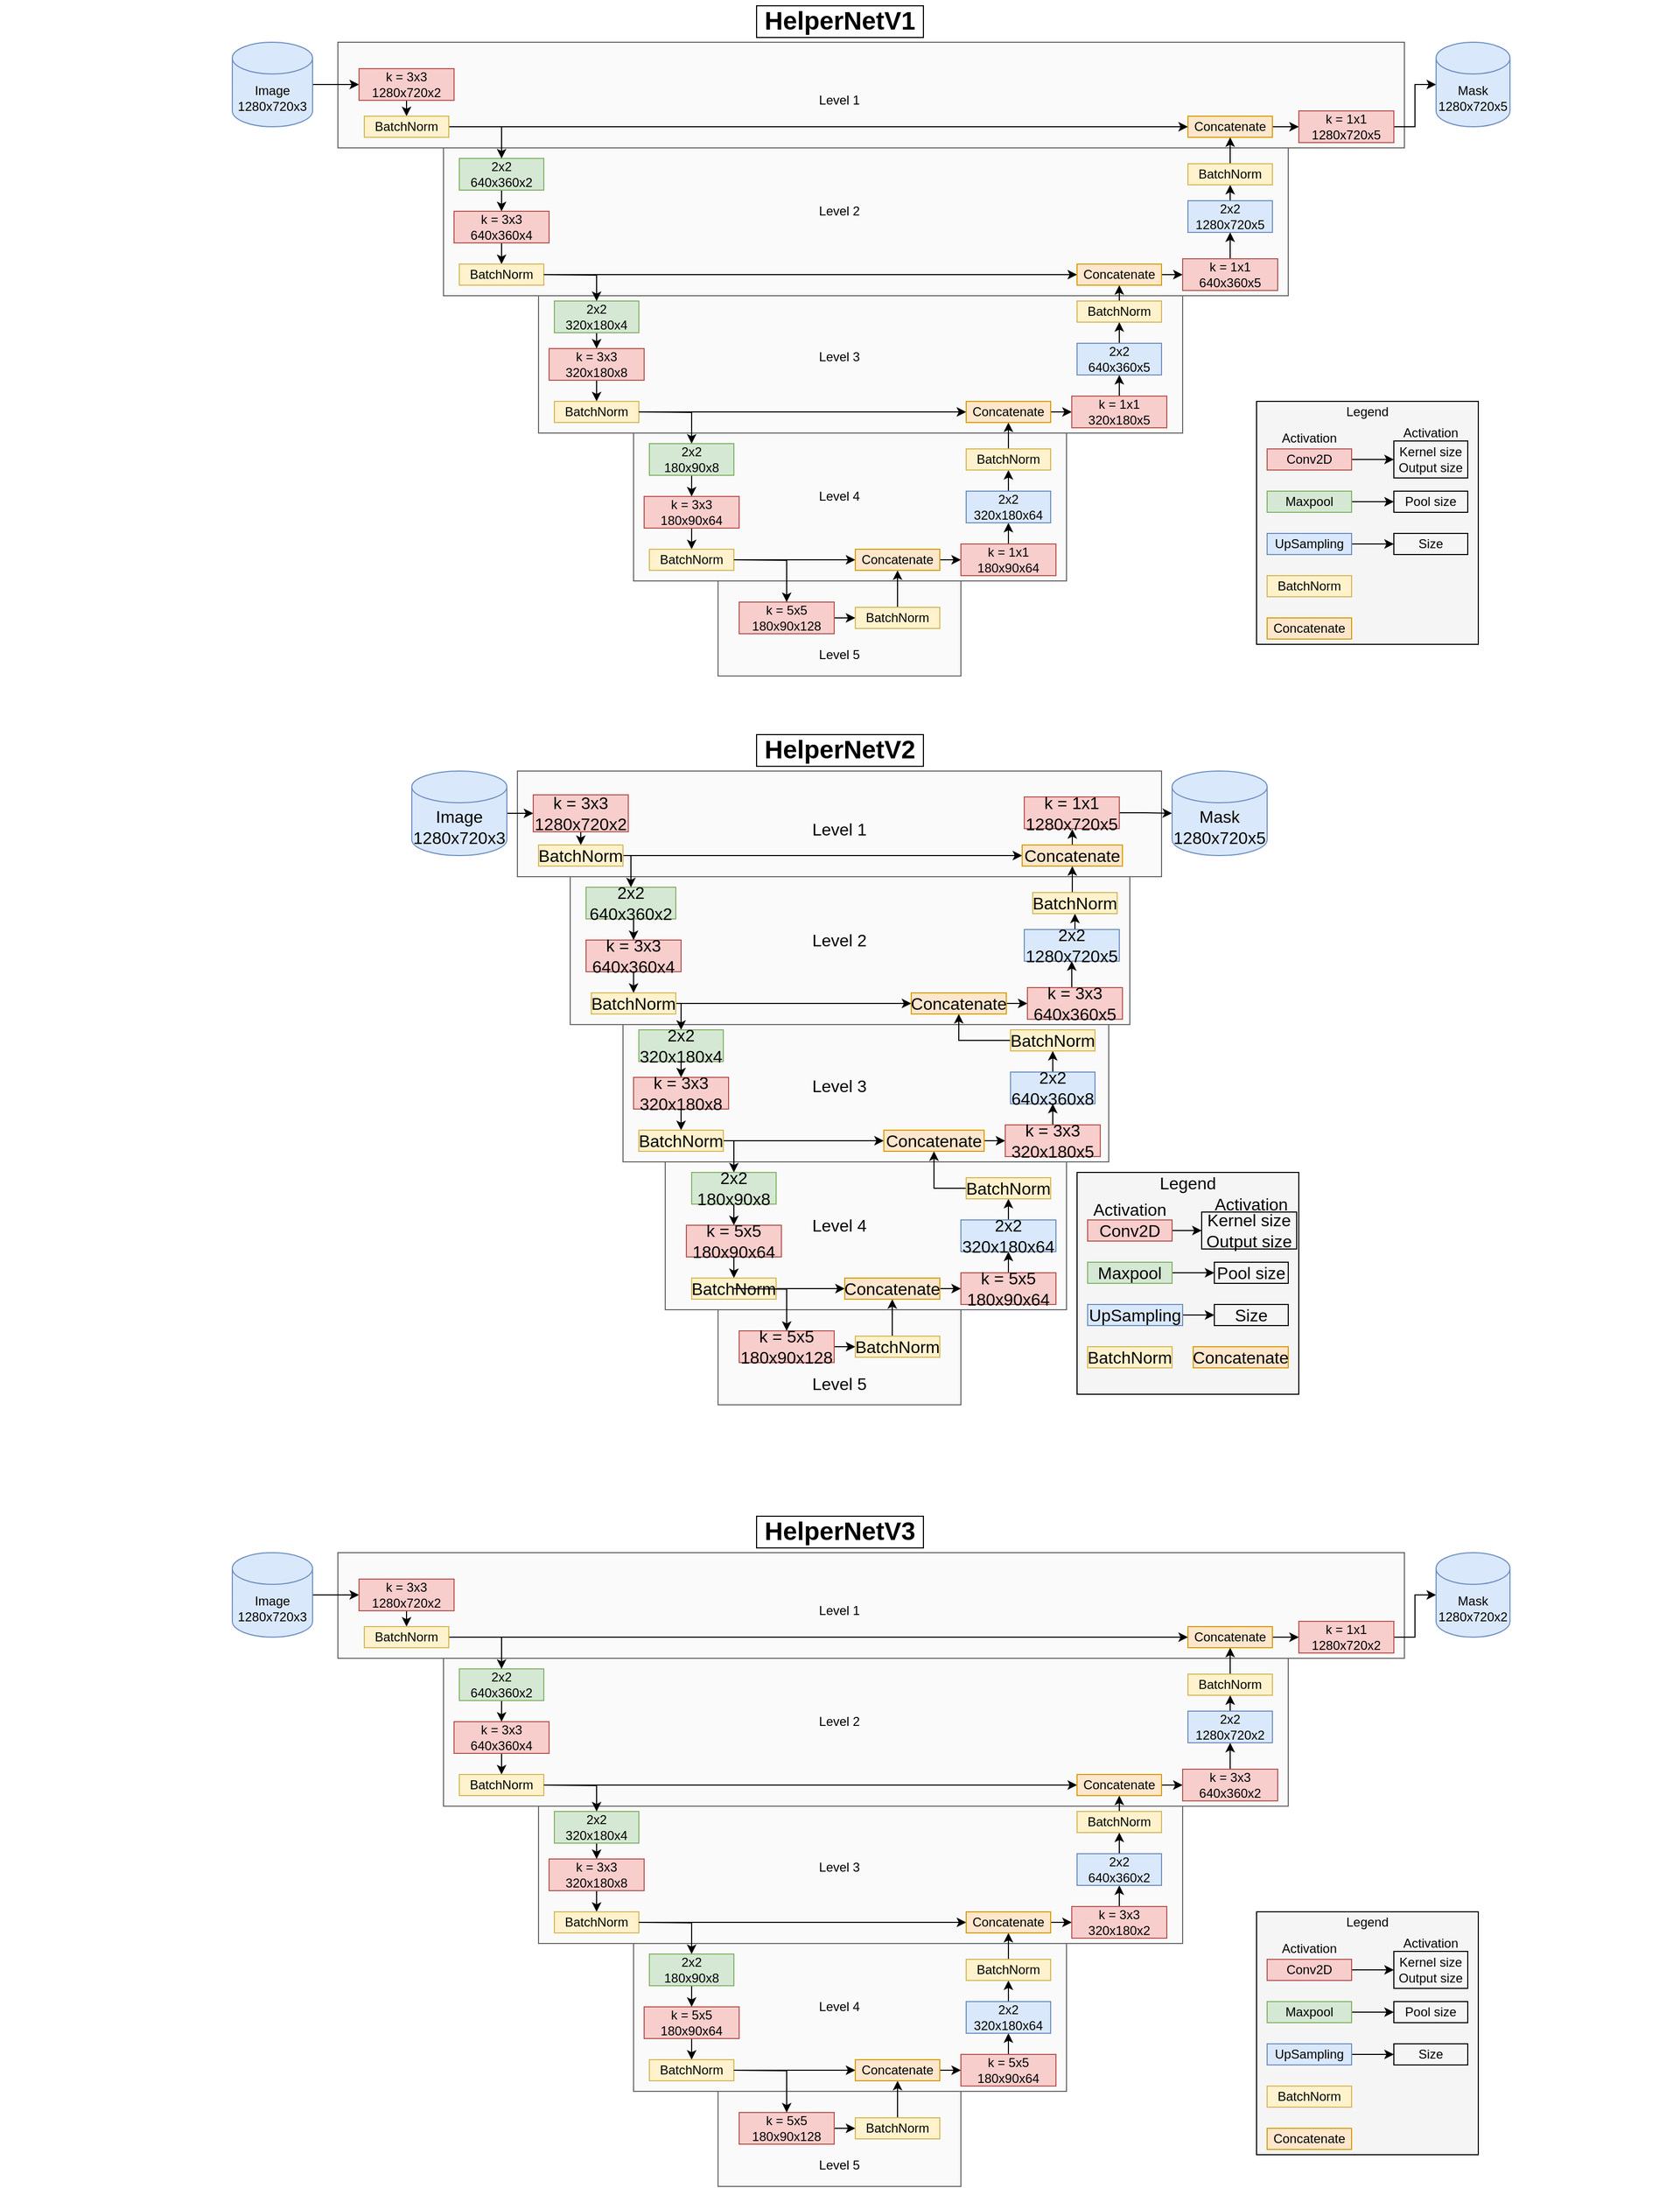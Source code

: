 <mxfile version="14.9.0" type="device"><diagram id="6I0OCvxSQrVGMHxT2VVA" name="Page-1"><mxGraphModel dx="1250" dy="218" grid="1" gridSize="10" guides="1" tooltips="1" connect="1" arrows="1" fold="1" page="1" pageScale="1" pageWidth="850" pageHeight="1100" math="0" shadow="0"><root><mxCell id="0"/><mxCell id="1" parent="0"/><mxCell id="zMUbsbrOMQxn0PNhdTfW-115" value="" style="whiteSpace=wrap;html=1;strokeWidth=1;fontSize=14;strokeColor=#666666;fontColor=#333333;fillColor=#FAFAFA;" parent="1" vertex="1"><mxGeometry x="580" y="640" width="230" height="90" as="geometry"/></mxCell><mxCell id="zMUbsbrOMQxn0PNhdTfW-112" value="" style="whiteSpace=wrap;html=1;strokeWidth=1;fontSize=14;strokeColor=#666666;fontColor=#333333;fillColor=#FAFAFA;" parent="1" vertex="1"><mxGeometry x="500" y="500" width="410" height="140" as="geometry"/></mxCell><mxCell id="zMUbsbrOMQxn0PNhdTfW-111" value="" style="whiteSpace=wrap;html=1;strokeWidth=1;fontSize=14;strokeColor=#666666;fontColor=#333333;fillColor=#FAFAFA;" parent="1" vertex="1"><mxGeometry x="410" y="370" width="610" height="130" as="geometry"/></mxCell><mxCell id="zMUbsbrOMQxn0PNhdTfW-110" value="" style="whiteSpace=wrap;html=1;strokeWidth=1;fontSize=14;strokeColor=#666666;fontColor=#333333;fillColor=#FAFAFA;" parent="1" vertex="1"><mxGeometry x="320" y="230" width="800" height="140" as="geometry"/></mxCell><mxCell id="zMUbsbrOMQxn0PNhdTfW-106" value="" style="whiteSpace=wrap;html=1;strokeWidth=1;fontSize=14;strokeColor=#666666;fontColor=#333333;fillColor=#FAFAFA;" parent="1" vertex="1"><mxGeometry x="220" y="130" width="1010" height="100" as="geometry"/></mxCell><mxCell id="dKdSaXE48SgPbhcamS2K-32" value="" style="whiteSpace=wrap;html=1;strokeWidth=1;fillColor=#f5f5f5;fontSize=14;" parent="1" vertex="1"><mxGeometry x="1090" y="470" width="210" height="230" as="geometry"/></mxCell><mxCell id="dKdSaXE48SgPbhcamS2K-63" value="&lt;span style=&quot;background-color: rgb(255 , 255 , 255)&quot;&gt;&amp;nbsp;HelperNetV1&amp;nbsp;&lt;/span&gt;" style="text;strokeColor=none;html=1;fontSize=24;fontStyle=1;verticalAlign=middle;align=center;rounded=0;labelBorderColor=#000000;" parent="1" vertex="1"><mxGeometry x="-100" y="90" width="1590" height="40" as="geometry"/></mxCell><mxCell id="zMUbsbrOMQxn0PNhdTfW-20" style="edgeStyle=orthogonalEdgeStyle;rounded=0;orthogonalLoop=1;jettySize=auto;html=1;exitX=1;exitY=0.5;exitDx=0;exitDy=0;exitPerimeter=0;entryX=0;entryY=0.5;entryDx=0;entryDy=0;" parent="1" source="zMUbsbrOMQxn0PNhdTfW-1" target="zMUbsbrOMQxn0PNhdTfW-15" edge="1"><mxGeometry relative="1" as="geometry"/></mxCell><mxCell id="zMUbsbrOMQxn0PNhdTfW-1" value="Image&lt;br&gt;1280x720x3" style="shape=cylinder3;whiteSpace=wrap;html=1;boundedLbl=1;backgroundOutline=1;size=15;fillColor=#dae8fc;strokeColor=#6c8ebf;" parent="1" vertex="1"><mxGeometry x="120" y="130" width="76" height="80" as="geometry"/></mxCell><mxCell id="zMUbsbrOMQxn0PNhdTfW-102" style="edgeStyle=orthogonalEdgeStyle;rounded=0;orthogonalLoop=1;jettySize=auto;html=1;exitX=1;exitY=0.5;exitDx=0;exitDy=0;entryX=0;entryY=0.5;entryDx=0;entryDy=0;" parent="1" source="zMUbsbrOMQxn0PNhdTfW-11" target="zMUbsbrOMQxn0PNhdTfW-100" edge="1"><mxGeometry relative="1" as="geometry"/></mxCell><mxCell id="zMUbsbrOMQxn0PNhdTfW-11" value="Maxpool" style="rounded=0;whiteSpace=wrap;html=1;fillColor=#d5e8d4;strokeColor=#82b366;" parent="1" vertex="1"><mxGeometry x="1100" y="555" width="80" height="20" as="geometry"/></mxCell><mxCell id="zMUbsbrOMQxn0PNhdTfW-99" style="edgeStyle=orthogonalEdgeStyle;rounded=0;orthogonalLoop=1;jettySize=auto;html=1;exitX=1;exitY=0.5;exitDx=0;exitDy=0;entryX=0;entryY=0.5;entryDx=0;entryDy=0;" parent="1" source="zMUbsbrOMQxn0PNhdTfW-12" target="zMUbsbrOMQxn0PNhdTfW-98" edge="1"><mxGeometry relative="1" as="geometry"/></mxCell><mxCell id="zMUbsbrOMQxn0PNhdTfW-12" value="Conv2D" style="rounded=0;whiteSpace=wrap;html=1;fillColor=#f8cecc;strokeColor=#b85450;" parent="1" vertex="1"><mxGeometry x="1100" y="515" width="80" height="20" as="geometry"/></mxCell><mxCell id="zMUbsbrOMQxn0PNhdTfW-103" style="edgeStyle=orthogonalEdgeStyle;rounded=0;orthogonalLoop=1;jettySize=auto;html=1;exitX=1;exitY=0.5;exitDx=0;exitDy=0;entryX=0;entryY=0.5;entryDx=0;entryDy=0;" parent="1" source="zMUbsbrOMQxn0PNhdTfW-13" target="zMUbsbrOMQxn0PNhdTfW-101" edge="1"><mxGeometry relative="1" as="geometry"/></mxCell><mxCell id="zMUbsbrOMQxn0PNhdTfW-13" value="UpSampling" style="rounded=0;whiteSpace=wrap;html=1;fillColor=#dae8fc;strokeColor=#6c8ebf;" parent="1" vertex="1"><mxGeometry x="1100" y="595" width="80" height="20" as="geometry"/></mxCell><mxCell id="zMUbsbrOMQxn0PNhdTfW-24" style="edgeStyle=orthogonalEdgeStyle;rounded=0;orthogonalLoop=1;jettySize=auto;html=1;exitX=0.5;exitY=1;exitDx=0;exitDy=0;entryX=0.5;entryY=0;entryDx=0;entryDy=0;" parent="1" source="zMUbsbrOMQxn0PNhdTfW-15" target="zMUbsbrOMQxn0PNhdTfW-23" edge="1"><mxGeometry relative="1" as="geometry"/></mxCell><mxCell id="zMUbsbrOMQxn0PNhdTfW-15" value="k = 3x3&lt;br&gt;1280x720x2" style="rounded=0;whiteSpace=wrap;html=1;fillColor=#f8cecc;strokeColor=#b85450;" parent="1" vertex="1"><mxGeometry x="240" y="155" width="90" height="30" as="geometry"/></mxCell><mxCell id="zMUbsbrOMQxn0PNhdTfW-27" style="edgeStyle=orthogonalEdgeStyle;rounded=0;orthogonalLoop=1;jettySize=auto;html=1;exitX=0.5;exitY=1;exitDx=0;exitDy=0;entryX=0.5;entryY=0;entryDx=0;entryDy=0;" parent="1" source="zMUbsbrOMQxn0PNhdTfW-16" target="zMUbsbrOMQxn0PNhdTfW-26" edge="1"><mxGeometry relative="1" as="geometry"/></mxCell><mxCell id="zMUbsbrOMQxn0PNhdTfW-16" value="k = 3x3&lt;br&gt;640x360x4" style="rounded=0;whiteSpace=wrap;html=1;fillColor=#f8cecc;strokeColor=#b85450;" parent="1" vertex="1"><mxGeometry x="330" y="290" width="90" height="30" as="geometry"/></mxCell><mxCell id="zMUbsbrOMQxn0PNhdTfW-21" style="edgeStyle=orthogonalEdgeStyle;rounded=0;orthogonalLoop=1;jettySize=auto;html=1;exitX=0.5;exitY=1;exitDx=0;exitDy=0;entryX=0.5;entryY=0;entryDx=0;entryDy=0;" parent="1" source="zMUbsbrOMQxn0PNhdTfW-17" target="zMUbsbrOMQxn0PNhdTfW-16" edge="1"><mxGeometry relative="1" as="geometry"/></mxCell><mxCell id="zMUbsbrOMQxn0PNhdTfW-17" value="2x2&lt;br&gt;640x360x2" style="rounded=0;whiteSpace=wrap;html=1;fillColor=#d5e8d4;strokeColor=#82b366;" parent="1" vertex="1"><mxGeometry x="335" y="240" width="80" height="30" as="geometry"/></mxCell><mxCell id="zMUbsbrOMQxn0PNhdTfW-22" value="BatchNorm" style="rounded=0;whiteSpace=wrap;html=1;fillColor=#fff2cc;strokeColor=#d6b656;" parent="1" vertex="1"><mxGeometry x="1100" y="635" width="80" height="20" as="geometry"/></mxCell><mxCell id="zMUbsbrOMQxn0PNhdTfW-25" style="edgeStyle=orthogonalEdgeStyle;rounded=0;orthogonalLoop=1;jettySize=auto;html=1;exitX=1;exitY=0.5;exitDx=0;exitDy=0;entryX=0.5;entryY=0;entryDx=0;entryDy=0;" parent="1" source="zMUbsbrOMQxn0PNhdTfW-23" target="zMUbsbrOMQxn0PNhdTfW-17" edge="1"><mxGeometry relative="1" as="geometry"/></mxCell><mxCell id="zMUbsbrOMQxn0PNhdTfW-96" style="edgeStyle=orthogonalEdgeStyle;rounded=0;orthogonalLoop=1;jettySize=auto;html=1;exitX=1;exitY=0.5;exitDx=0;exitDy=0;entryX=0;entryY=0.5;entryDx=0;entryDy=0;" parent="1" source="zMUbsbrOMQxn0PNhdTfW-23" target="zMUbsbrOMQxn0PNhdTfW-81" edge="1"><mxGeometry relative="1" as="geometry"/></mxCell><mxCell id="zMUbsbrOMQxn0PNhdTfW-23" value="BatchNorm" style="rounded=0;whiteSpace=wrap;html=1;fillColor=#fff2cc;strokeColor=#d6b656;" parent="1" vertex="1"><mxGeometry x="245" y="200" width="80" height="20" as="geometry"/></mxCell><mxCell id="zMUbsbrOMQxn0PNhdTfW-93" style="edgeStyle=orthogonalEdgeStyle;rounded=0;orthogonalLoop=1;jettySize=auto;html=1;exitX=1;exitY=0.5;exitDx=0;exitDy=0;entryX=0;entryY=0.5;entryDx=0;entryDy=0;" parent="1" source="zMUbsbrOMQxn0PNhdTfW-26" target="zMUbsbrOMQxn0PNhdTfW-75" edge="1"><mxGeometry relative="1" as="geometry"/></mxCell><mxCell id="zMUbsbrOMQxn0PNhdTfW-26" value="BatchNorm" style="rounded=0;whiteSpace=wrap;html=1;fillColor=#fff2cc;strokeColor=#d6b656;" parent="1" vertex="1"><mxGeometry x="335" y="340" width="80" height="20" as="geometry"/></mxCell><mxCell id="zMUbsbrOMQxn0PNhdTfW-28" style="edgeStyle=orthogonalEdgeStyle;rounded=0;orthogonalLoop=1;jettySize=auto;html=1;exitX=0.5;exitY=1;exitDx=0;exitDy=0;entryX=0.5;entryY=0;entryDx=0;entryDy=0;" parent="1" source="zMUbsbrOMQxn0PNhdTfW-29" target="zMUbsbrOMQxn0PNhdTfW-33" edge="1"><mxGeometry relative="1" as="geometry"/></mxCell><mxCell id="zMUbsbrOMQxn0PNhdTfW-29" value="k = 3x3&lt;br&gt;320x180x8" style="rounded=0;whiteSpace=wrap;html=1;fillColor=#f8cecc;strokeColor=#b85450;" parent="1" vertex="1"><mxGeometry x="420" y="420" width="90" height="30" as="geometry"/></mxCell><mxCell id="zMUbsbrOMQxn0PNhdTfW-30" style="edgeStyle=orthogonalEdgeStyle;rounded=0;orthogonalLoop=1;jettySize=auto;html=1;exitX=0.5;exitY=1;exitDx=0;exitDy=0;entryX=0.5;entryY=0;entryDx=0;entryDy=0;" parent="1" source="zMUbsbrOMQxn0PNhdTfW-31" target="zMUbsbrOMQxn0PNhdTfW-29" edge="1"><mxGeometry relative="1" as="geometry"/></mxCell><mxCell id="zMUbsbrOMQxn0PNhdTfW-31" value="2x2&lt;br&gt;320x180x4" style="rounded=0;whiteSpace=wrap;html=1;fillColor=#d5e8d4;strokeColor=#82b366;" parent="1" vertex="1"><mxGeometry x="425" y="375" width="80" height="30" as="geometry"/></mxCell><mxCell id="zMUbsbrOMQxn0PNhdTfW-32" style="edgeStyle=orthogonalEdgeStyle;rounded=0;orthogonalLoop=1;jettySize=auto;html=1;exitX=1;exitY=0.5;exitDx=0;exitDy=0;entryX=0.5;entryY=0;entryDx=0;entryDy=0;" parent="1" target="zMUbsbrOMQxn0PNhdTfW-31" edge="1"><mxGeometry relative="1" as="geometry"><mxPoint x="415" y="350" as="sourcePoint"/></mxGeometry></mxCell><mxCell id="zMUbsbrOMQxn0PNhdTfW-91" style="edgeStyle=orthogonalEdgeStyle;rounded=0;orthogonalLoop=1;jettySize=auto;html=1;exitX=1;exitY=0.5;exitDx=0;exitDy=0;entryX=0;entryY=0.5;entryDx=0;entryDy=0;" parent="1" source="zMUbsbrOMQxn0PNhdTfW-33" target="zMUbsbrOMQxn0PNhdTfW-68" edge="1"><mxGeometry relative="1" as="geometry"/></mxCell><mxCell id="zMUbsbrOMQxn0PNhdTfW-33" value="BatchNorm" style="rounded=0;whiteSpace=wrap;html=1;fillColor=#fff2cc;strokeColor=#d6b656;" parent="1" vertex="1"><mxGeometry x="425" y="470" width="80" height="20" as="geometry"/></mxCell><mxCell id="zMUbsbrOMQxn0PNhdTfW-34" style="edgeStyle=orthogonalEdgeStyle;rounded=0;orthogonalLoop=1;jettySize=auto;html=1;exitX=0.5;exitY=1;exitDx=0;exitDy=0;entryX=0.5;entryY=0;entryDx=0;entryDy=0;" parent="1" source="zMUbsbrOMQxn0PNhdTfW-35" target="zMUbsbrOMQxn0PNhdTfW-39" edge="1"><mxGeometry relative="1" as="geometry"/></mxCell><mxCell id="zMUbsbrOMQxn0PNhdTfW-35" value="k = 3x3&lt;br&gt;180x90x64" style="rounded=0;whiteSpace=wrap;html=1;fillColor=#f8cecc;strokeColor=#b85450;" parent="1" vertex="1"><mxGeometry x="510" y="560" width="90" height="30" as="geometry"/></mxCell><mxCell id="zMUbsbrOMQxn0PNhdTfW-36" style="edgeStyle=orthogonalEdgeStyle;rounded=0;orthogonalLoop=1;jettySize=auto;html=1;exitX=0.5;exitY=1;exitDx=0;exitDy=0;entryX=0.5;entryY=0;entryDx=0;entryDy=0;" parent="1" source="zMUbsbrOMQxn0PNhdTfW-37" target="zMUbsbrOMQxn0PNhdTfW-35" edge="1"><mxGeometry relative="1" as="geometry"/></mxCell><mxCell id="zMUbsbrOMQxn0PNhdTfW-37" value="2x2&lt;br&gt;180x90x8" style="rounded=0;whiteSpace=wrap;html=1;fillColor=#d5e8d4;strokeColor=#82b366;" parent="1" vertex="1"><mxGeometry x="515" y="510" width="80" height="30" as="geometry"/></mxCell><mxCell id="zMUbsbrOMQxn0PNhdTfW-38" style="edgeStyle=orthogonalEdgeStyle;rounded=0;orthogonalLoop=1;jettySize=auto;html=1;exitX=1;exitY=0.5;exitDx=0;exitDy=0;entryX=0.5;entryY=0;entryDx=0;entryDy=0;" parent="1" target="zMUbsbrOMQxn0PNhdTfW-37" edge="1"><mxGeometry relative="1" as="geometry"><mxPoint x="505" y="480" as="sourcePoint"/></mxGeometry></mxCell><mxCell id="zMUbsbrOMQxn0PNhdTfW-92" style="edgeStyle=orthogonalEdgeStyle;rounded=0;orthogonalLoop=1;jettySize=auto;html=1;exitX=1;exitY=0.5;exitDx=0;exitDy=0;entryX=0;entryY=0.5;entryDx=0;entryDy=0;" parent="1" source="zMUbsbrOMQxn0PNhdTfW-39" target="zMUbsbrOMQxn0PNhdTfW-48" edge="1"><mxGeometry relative="1" as="geometry"/></mxCell><mxCell id="zMUbsbrOMQxn0PNhdTfW-39" value="BatchNorm" style="rounded=0;whiteSpace=wrap;html=1;fillColor=#fff2cc;strokeColor=#d6b656;" parent="1" vertex="1"><mxGeometry x="515" y="610" width="80" height="20" as="geometry"/></mxCell><mxCell id="zMUbsbrOMQxn0PNhdTfW-46" style="edgeStyle=orthogonalEdgeStyle;rounded=0;orthogonalLoop=1;jettySize=auto;html=1;exitX=1;exitY=0.5;exitDx=0;exitDy=0;entryX=0;entryY=0.5;entryDx=0;entryDy=0;" parent="1" source="zMUbsbrOMQxn0PNhdTfW-41" target="zMUbsbrOMQxn0PNhdTfW-45" edge="1"><mxGeometry relative="1" as="geometry"/></mxCell><mxCell id="zMUbsbrOMQxn0PNhdTfW-41" value="k = 5x5&lt;br&gt;180x90x128" style="rounded=0;whiteSpace=wrap;html=1;fillColor=#f8cecc;strokeColor=#b85450;" parent="1" vertex="1"><mxGeometry x="600" y="660" width="90" height="30" as="geometry"/></mxCell><mxCell id="zMUbsbrOMQxn0PNhdTfW-44" style="edgeStyle=orthogonalEdgeStyle;rounded=0;orthogonalLoop=1;jettySize=auto;html=1;exitX=1;exitY=0.5;exitDx=0;exitDy=0;entryX=0.5;entryY=0;entryDx=0;entryDy=0;" parent="1" target="zMUbsbrOMQxn0PNhdTfW-41" edge="1"><mxGeometry relative="1" as="geometry"><mxPoint x="595" y="620" as="sourcePoint"/><mxPoint x="645" y="640" as="targetPoint"/></mxGeometry></mxCell><mxCell id="zMUbsbrOMQxn0PNhdTfW-66" style="edgeStyle=orthogonalEdgeStyle;rounded=0;orthogonalLoop=1;jettySize=auto;html=1;exitX=0.5;exitY=0;exitDx=0;exitDy=0;entryX=0.5;entryY=1;entryDx=0;entryDy=0;" parent="1" source="zMUbsbrOMQxn0PNhdTfW-45" target="zMUbsbrOMQxn0PNhdTfW-48" edge="1"><mxGeometry relative="1" as="geometry"/></mxCell><mxCell id="zMUbsbrOMQxn0PNhdTfW-45" value="BatchNorm" style="rounded=0;whiteSpace=wrap;html=1;fillColor=#fff2cc;strokeColor=#d6b656;" parent="1" vertex="1"><mxGeometry x="710" y="665" width="80" height="20" as="geometry"/></mxCell><mxCell id="zMUbsbrOMQxn0PNhdTfW-47" value="Concatenate" style="rounded=0;whiteSpace=wrap;html=1;fillColor=#ffe6cc;strokeColor=#d79b00;" parent="1" vertex="1"><mxGeometry x="1100" y="675" width="80" height="20" as="geometry"/></mxCell><mxCell id="zMUbsbrOMQxn0PNhdTfW-56" style="edgeStyle=orthogonalEdgeStyle;rounded=0;orthogonalLoop=1;jettySize=auto;html=1;exitX=1;exitY=0.5;exitDx=0;exitDy=0;entryX=0;entryY=0.5;entryDx=0;entryDy=0;" parent="1" source="zMUbsbrOMQxn0PNhdTfW-48" target="zMUbsbrOMQxn0PNhdTfW-50" edge="1"><mxGeometry relative="1" as="geometry"/></mxCell><mxCell id="zMUbsbrOMQxn0PNhdTfW-48" value="Concatenate" style="rounded=0;whiteSpace=wrap;html=1;fillColor=#ffe6cc;strokeColor=#d79b00;" parent="1" vertex="1"><mxGeometry x="710" y="610" width="80" height="20" as="geometry"/></mxCell><mxCell id="zMUbsbrOMQxn0PNhdTfW-57" style="edgeStyle=orthogonalEdgeStyle;rounded=0;orthogonalLoop=1;jettySize=auto;html=1;exitX=0.5;exitY=0;exitDx=0;exitDy=0;entryX=0.5;entryY=1;entryDx=0;entryDy=0;" parent="1" source="zMUbsbrOMQxn0PNhdTfW-50" target="zMUbsbrOMQxn0PNhdTfW-52" edge="1"><mxGeometry relative="1" as="geometry"/></mxCell><mxCell id="zMUbsbrOMQxn0PNhdTfW-50" value="k = 1x1&lt;br&gt;180x90x64" style="rounded=0;whiteSpace=wrap;html=1;fillColor=#f8cecc;strokeColor=#b85450;" parent="1" vertex="1"><mxGeometry x="810" y="605" width="90" height="30" as="geometry"/></mxCell><mxCell id="zMUbsbrOMQxn0PNhdTfW-58" style="edgeStyle=orthogonalEdgeStyle;rounded=0;orthogonalLoop=1;jettySize=auto;html=1;exitX=0.5;exitY=0;exitDx=0;exitDy=0;entryX=0.5;entryY=1;entryDx=0;entryDy=0;" parent="1" source="zMUbsbrOMQxn0PNhdTfW-52" target="zMUbsbrOMQxn0PNhdTfW-54" edge="1"><mxGeometry relative="1" as="geometry"/></mxCell><mxCell id="zMUbsbrOMQxn0PNhdTfW-52" value="2x2&lt;br&gt;320x180x64" style="rounded=0;whiteSpace=wrap;html=1;fillColor=#dae8fc;strokeColor=#6c8ebf;" parent="1" vertex="1"><mxGeometry x="815" y="555" width="80" height="30" as="geometry"/></mxCell><mxCell id="zMUbsbrOMQxn0PNhdTfW-85" style="edgeStyle=orthogonalEdgeStyle;rounded=0;orthogonalLoop=1;jettySize=auto;html=1;exitX=0.5;exitY=0;exitDx=0;exitDy=0;entryX=0.5;entryY=1;entryDx=0;entryDy=0;" parent="1" source="zMUbsbrOMQxn0PNhdTfW-54" target="zMUbsbrOMQxn0PNhdTfW-68" edge="1"><mxGeometry relative="1" as="geometry"/></mxCell><mxCell id="zMUbsbrOMQxn0PNhdTfW-54" value="BatchNorm" style="rounded=0;whiteSpace=wrap;html=1;fillColor=#fff2cc;strokeColor=#d6b656;" parent="1" vertex="1"><mxGeometry x="815" y="515" width="80" height="20" as="geometry"/></mxCell><mxCell id="zMUbsbrOMQxn0PNhdTfW-114" style="edgeStyle=orthogonalEdgeStyle;rounded=0;orthogonalLoop=1;jettySize=auto;html=1;exitX=1;exitY=0.5;exitDx=0;exitDy=0;entryX=0;entryY=0.5;entryDx=0;entryDy=0;" parent="1" source="zMUbsbrOMQxn0PNhdTfW-68" target="zMUbsbrOMQxn0PNhdTfW-70" edge="1"><mxGeometry relative="1" as="geometry"/></mxCell><mxCell id="zMUbsbrOMQxn0PNhdTfW-68" value="Concatenate" style="rounded=0;whiteSpace=wrap;html=1;fillColor=#ffe6cc;strokeColor=#d79b00;" parent="1" vertex="1"><mxGeometry x="815" y="470" width="80" height="20" as="geometry"/></mxCell><mxCell id="zMUbsbrOMQxn0PNhdTfW-69" style="edgeStyle=orthogonalEdgeStyle;rounded=0;orthogonalLoop=1;jettySize=auto;html=1;exitX=0.5;exitY=0;exitDx=0;exitDy=0;entryX=0.5;entryY=1;entryDx=0;entryDy=0;" parent="1" source="zMUbsbrOMQxn0PNhdTfW-70" target="zMUbsbrOMQxn0PNhdTfW-72" edge="1"><mxGeometry relative="1" as="geometry"/></mxCell><mxCell id="zMUbsbrOMQxn0PNhdTfW-70" value="k = 1x1&lt;br&gt;320x180x5" style="rounded=0;whiteSpace=wrap;html=1;fillColor=#f8cecc;strokeColor=#b85450;" parent="1" vertex="1"><mxGeometry x="915" y="465" width="90" height="30" as="geometry"/></mxCell><mxCell id="zMUbsbrOMQxn0PNhdTfW-71" style="edgeStyle=orthogonalEdgeStyle;rounded=0;orthogonalLoop=1;jettySize=auto;html=1;exitX=0.5;exitY=0;exitDx=0;exitDy=0;entryX=0.5;entryY=1;entryDx=0;entryDy=0;" parent="1" source="zMUbsbrOMQxn0PNhdTfW-72" target="zMUbsbrOMQxn0PNhdTfW-73" edge="1"><mxGeometry relative="1" as="geometry"/></mxCell><mxCell id="zMUbsbrOMQxn0PNhdTfW-72" value="2x2&lt;br&gt;640x360x5" style="rounded=0;whiteSpace=wrap;html=1;fillColor=#dae8fc;strokeColor=#6c8ebf;" parent="1" vertex="1"><mxGeometry x="920" y="415" width="80" height="30" as="geometry"/></mxCell><mxCell id="zMUbsbrOMQxn0PNhdTfW-86" style="edgeStyle=orthogonalEdgeStyle;rounded=0;orthogonalLoop=1;jettySize=auto;html=1;exitX=0.5;exitY=0;exitDx=0;exitDy=0;entryX=0.5;entryY=1;entryDx=0;entryDy=0;" parent="1" source="zMUbsbrOMQxn0PNhdTfW-73" target="zMUbsbrOMQxn0PNhdTfW-75" edge="1"><mxGeometry relative="1" as="geometry"/></mxCell><mxCell id="zMUbsbrOMQxn0PNhdTfW-73" value="BatchNorm" style="rounded=0;whiteSpace=wrap;html=1;fillColor=#fff2cc;strokeColor=#d6b656;" parent="1" vertex="1"><mxGeometry x="920" y="375" width="80" height="20" as="geometry"/></mxCell><mxCell id="zMUbsbrOMQxn0PNhdTfW-95" style="edgeStyle=orthogonalEdgeStyle;rounded=0;orthogonalLoop=1;jettySize=auto;html=1;exitX=1;exitY=0.5;exitDx=0;exitDy=0;entryX=0;entryY=0.5;entryDx=0;entryDy=0;" parent="1" source="zMUbsbrOMQxn0PNhdTfW-75" target="zMUbsbrOMQxn0PNhdTfW-77" edge="1"><mxGeometry relative="1" as="geometry"/></mxCell><mxCell id="zMUbsbrOMQxn0PNhdTfW-75" value="Concatenate" style="rounded=0;whiteSpace=wrap;html=1;fillColor=#ffe6cc;strokeColor=#d79b00;" parent="1" vertex="1"><mxGeometry x="920" y="340" width="80" height="20" as="geometry"/></mxCell><mxCell id="zMUbsbrOMQxn0PNhdTfW-76" style="edgeStyle=orthogonalEdgeStyle;rounded=0;orthogonalLoop=1;jettySize=auto;html=1;exitX=0.5;exitY=0;exitDx=0;exitDy=0;entryX=0.5;entryY=1;entryDx=0;entryDy=0;" parent="1" source="zMUbsbrOMQxn0PNhdTfW-77" target="zMUbsbrOMQxn0PNhdTfW-79" edge="1"><mxGeometry relative="1" as="geometry"/></mxCell><mxCell id="zMUbsbrOMQxn0PNhdTfW-77" value="k = 1x1&lt;br&gt;640x360x5" style="rounded=0;whiteSpace=wrap;html=1;fillColor=#f8cecc;strokeColor=#b85450;" parent="1" vertex="1"><mxGeometry x="1020" y="335" width="90" height="30" as="geometry"/></mxCell><mxCell id="zMUbsbrOMQxn0PNhdTfW-78" style="edgeStyle=orthogonalEdgeStyle;rounded=0;orthogonalLoop=1;jettySize=auto;html=1;exitX=0.5;exitY=0;exitDx=0;exitDy=0;entryX=0.5;entryY=1;entryDx=0;entryDy=0;" parent="1" source="zMUbsbrOMQxn0PNhdTfW-79" target="zMUbsbrOMQxn0PNhdTfW-80" edge="1"><mxGeometry relative="1" as="geometry"/></mxCell><mxCell id="zMUbsbrOMQxn0PNhdTfW-79" value="2x2&lt;br&gt;1280x720x5" style="rounded=0;whiteSpace=wrap;html=1;fillColor=#dae8fc;strokeColor=#6c8ebf;" parent="1" vertex="1"><mxGeometry x="1025" y="280" width="80" height="30" as="geometry"/></mxCell><mxCell id="zMUbsbrOMQxn0PNhdTfW-87" style="edgeStyle=orthogonalEdgeStyle;rounded=0;orthogonalLoop=1;jettySize=auto;html=1;exitX=0.5;exitY=0;exitDx=0;exitDy=0;entryX=0.5;entryY=1;entryDx=0;entryDy=0;" parent="1" source="zMUbsbrOMQxn0PNhdTfW-80" target="zMUbsbrOMQxn0PNhdTfW-81" edge="1"><mxGeometry relative="1" as="geometry"/></mxCell><mxCell id="zMUbsbrOMQxn0PNhdTfW-80" value="BatchNorm" style="rounded=0;whiteSpace=wrap;html=1;fillColor=#fff2cc;strokeColor=#d6b656;" parent="1" vertex="1"><mxGeometry x="1025" y="245" width="80" height="20" as="geometry"/></mxCell><mxCell id="zMUbsbrOMQxn0PNhdTfW-108" style="edgeStyle=orthogonalEdgeStyle;rounded=0;orthogonalLoop=1;jettySize=auto;html=1;exitX=1;exitY=0.5;exitDx=0;exitDy=0;entryX=0;entryY=0.5;entryDx=0;entryDy=0;" parent="1" source="zMUbsbrOMQxn0PNhdTfW-81" target="zMUbsbrOMQxn0PNhdTfW-82" edge="1"><mxGeometry relative="1" as="geometry"/></mxCell><mxCell id="zMUbsbrOMQxn0PNhdTfW-81" value="Concatenate" style="rounded=0;whiteSpace=wrap;html=1;fillColor=#ffe6cc;strokeColor=#d79b00;" parent="1" vertex="1"><mxGeometry x="1025" y="200" width="80" height="20" as="geometry"/></mxCell><mxCell id="zMUbsbrOMQxn0PNhdTfW-107" style="edgeStyle=orthogonalEdgeStyle;rounded=0;orthogonalLoop=1;jettySize=auto;html=1;exitX=1;exitY=0.5;exitDx=0;exitDy=0;entryX=0;entryY=0.5;entryDx=0;entryDy=0;entryPerimeter=0;" parent="1" source="zMUbsbrOMQxn0PNhdTfW-82" target="zMUbsbrOMQxn0PNhdTfW-84" edge="1"><mxGeometry relative="1" as="geometry"/></mxCell><mxCell id="zMUbsbrOMQxn0PNhdTfW-82" value="k = 1x1&lt;br&gt;1280x720x5" style="rounded=0;whiteSpace=wrap;html=1;fillColor=#f8cecc;strokeColor=#b85450;" parent="1" vertex="1"><mxGeometry x="1130" y="195" width="90" height="30" as="geometry"/></mxCell><mxCell id="zMUbsbrOMQxn0PNhdTfW-84" value="Mask&lt;br&gt;1280x720x5" style="shape=cylinder3;whiteSpace=wrap;html=1;boundedLbl=1;backgroundOutline=1;size=15;fillColor=#dae8fc;strokeColor=#6c8ebf;" parent="1" vertex="1"><mxGeometry x="1260" y="130" width="70" height="80" as="geometry"/></mxCell><mxCell id="zMUbsbrOMQxn0PNhdTfW-97" value="Activation" style="text;html=1;strokeColor=none;fillColor=none;align=center;verticalAlign=middle;whiteSpace=wrap;rounded=0;" parent="1" vertex="1"><mxGeometry x="1120" y="495" width="40" height="20" as="geometry"/></mxCell><mxCell id="zMUbsbrOMQxn0PNhdTfW-98" value="Kernel size&lt;br&gt;Output size" style="text;html=1;fillColor=none;align=center;verticalAlign=middle;whiteSpace=wrap;rounded=0;strokeColor=#000000;" parent="1" vertex="1"><mxGeometry x="1220" y="507.5" width="70" height="35" as="geometry"/></mxCell><mxCell id="zMUbsbrOMQxn0PNhdTfW-100" value="Pool size" style="text;html=1;fillColor=none;align=center;verticalAlign=middle;whiteSpace=wrap;rounded=0;strokeColor=#000000;" parent="1" vertex="1"><mxGeometry x="1220" y="555" width="70" height="20" as="geometry"/></mxCell><mxCell id="zMUbsbrOMQxn0PNhdTfW-101" value="Size" style="text;html=1;align=center;verticalAlign=middle;whiteSpace=wrap;rounded=0;strokeColor=#000000;" parent="1" vertex="1"><mxGeometry x="1220" y="595" width="70" height="20" as="geometry"/></mxCell><mxCell id="zMUbsbrOMQxn0PNhdTfW-104" value="Activation" style="text;html=1;strokeColor=none;fillColor=none;align=center;verticalAlign=middle;whiteSpace=wrap;rounded=0;" parent="1" vertex="1"><mxGeometry x="1235" y="490" width="40" height="20" as="geometry"/></mxCell><mxCell id="zMUbsbrOMQxn0PNhdTfW-105" value="Legend" style="text;html=1;strokeColor=none;fillColor=none;align=center;verticalAlign=middle;whiteSpace=wrap;rounded=0;" parent="1" vertex="1"><mxGeometry x="1175" y="470" width="40" height="20" as="geometry"/></mxCell><mxCell id="zMUbsbrOMQxn0PNhdTfW-116" value="Level 1" style="text;html=1;strokeColor=none;fillColor=none;align=center;verticalAlign=middle;whiteSpace=wrap;rounded=0;" parent="1" vertex="1"><mxGeometry x="655" y="175" width="80" height="20" as="geometry"/></mxCell><mxCell id="zMUbsbrOMQxn0PNhdTfW-117" value="Level 2" style="text;html=1;strokeColor=none;fillColor=none;align=center;verticalAlign=middle;whiteSpace=wrap;rounded=0;" parent="1" vertex="1"><mxGeometry x="655" y="280" width="80" height="20" as="geometry"/></mxCell><mxCell id="zMUbsbrOMQxn0PNhdTfW-118" value="Level 3" style="text;html=1;strokeColor=none;fillColor=none;align=center;verticalAlign=middle;whiteSpace=wrap;rounded=0;" parent="1" vertex="1"><mxGeometry x="655" y="417.5" width="80" height="20" as="geometry"/></mxCell><mxCell id="zMUbsbrOMQxn0PNhdTfW-119" value="Level 4" style="text;html=1;strokeColor=none;fillColor=none;align=center;verticalAlign=middle;whiteSpace=wrap;rounded=0;" parent="1" vertex="1"><mxGeometry x="655" y="550" width="80" height="20" as="geometry"/></mxCell><mxCell id="zMUbsbrOMQxn0PNhdTfW-120" value="Level 5" style="text;html=1;strokeColor=none;fillColor=none;align=center;verticalAlign=middle;whiteSpace=wrap;rounded=0;" parent="1" vertex="1"><mxGeometry x="655" y="700" width="80" height="20" as="geometry"/></mxCell><mxCell id="h5yfPXvOJ-_VCAsDSBXx-1" value="" style="whiteSpace=wrap;html=1;strokeWidth=1;fontSize=16;strokeColor=#666666;fontColor=#333333;fillColor=#FAFAFA;" parent="1" vertex="1"><mxGeometry x="580" y="1330" width="230" height="90" as="geometry"/></mxCell><mxCell id="h5yfPXvOJ-_VCAsDSBXx-2" value="" style="whiteSpace=wrap;html=1;strokeWidth=1;fontSize=16;strokeColor=#666666;fontColor=#333333;fillColor=#FAFAFA;" parent="1" vertex="1"><mxGeometry x="530" y="1190" width="380" height="140" as="geometry"/></mxCell><mxCell id="h5yfPXvOJ-_VCAsDSBXx-3" value="" style="whiteSpace=wrap;html=1;strokeWidth=1;fontSize=16;strokeColor=#666666;fontColor=#333333;fillColor=#FAFAFA;" parent="1" vertex="1"><mxGeometry x="490" y="1060" width="460" height="130" as="geometry"/></mxCell><mxCell id="h5yfPXvOJ-_VCAsDSBXx-4" value="" style="whiteSpace=wrap;html=1;strokeWidth=1;fontSize=16;strokeColor=#666666;fontColor=#333333;fillColor=#FAFAFA;" parent="1" vertex="1"><mxGeometry x="440" y="920" width="530" height="140" as="geometry"/></mxCell><mxCell id="h5yfPXvOJ-_VCAsDSBXx-5" value="" style="whiteSpace=wrap;html=1;strokeWidth=1;fontSize=16;strokeColor=#666666;fontColor=#333333;fillColor=#FAFAFA;" parent="1" vertex="1"><mxGeometry x="390" y="820" width="610" height="100" as="geometry"/></mxCell><mxCell id="h5yfPXvOJ-_VCAsDSBXx-6" value="" style="whiteSpace=wrap;html=1;strokeWidth=1;fillColor=#f5f5f5;fontSize=16;" parent="1" vertex="1"><mxGeometry x="920" y="1200" width="210" height="210" as="geometry"/></mxCell><mxCell id="h5yfPXvOJ-_VCAsDSBXx-7" style="edgeStyle=orthogonalEdgeStyle;rounded=0;orthogonalLoop=1;jettySize=auto;html=1;exitX=1;exitY=0.5;exitDx=0;exitDy=0;exitPerimeter=0;entryX=0;entryY=0.5;entryDx=0;entryDy=0;fontSize=16;" parent="1" source="h5yfPXvOJ-_VCAsDSBXx-8" target="h5yfPXvOJ-_VCAsDSBXx-16" edge="1"><mxGeometry relative="1" as="geometry"/></mxCell><mxCell id="h5yfPXvOJ-_VCAsDSBXx-8" value="Image&lt;br style=&quot;font-size: 16px;&quot;&gt;1280x720x3" style="shape=cylinder3;whiteSpace=wrap;html=1;boundedLbl=1;backgroundOutline=1;size=15;fillColor=#dae8fc;strokeColor=#6c8ebf;fontSize=16;" parent="1" vertex="1"><mxGeometry x="290" y="820" width="90" height="80" as="geometry"/></mxCell><mxCell id="h5yfPXvOJ-_VCAsDSBXx-9" style="edgeStyle=orthogonalEdgeStyle;rounded=0;orthogonalLoop=1;jettySize=auto;html=1;exitX=1;exitY=0.5;exitDx=0;exitDy=0;entryX=0;entryY=0.5;entryDx=0;entryDy=0;fontSize=16;" parent="1" source="h5yfPXvOJ-_VCAsDSBXx-10" target="h5yfPXvOJ-_VCAsDSBXx-78" edge="1"><mxGeometry relative="1" as="geometry"/></mxCell><mxCell id="h5yfPXvOJ-_VCAsDSBXx-10" value="Maxpool" style="rounded=0;whiteSpace=wrap;html=1;fillColor=#d5e8d4;strokeColor=#82b366;fontSize=16;" parent="1" vertex="1"><mxGeometry x="930" y="1285" width="80" height="20" as="geometry"/></mxCell><mxCell id="h5yfPXvOJ-_VCAsDSBXx-11" style="edgeStyle=orthogonalEdgeStyle;rounded=0;orthogonalLoop=1;jettySize=auto;html=1;exitX=1;exitY=0.5;exitDx=0;exitDy=0;entryX=0;entryY=0.5;entryDx=0;entryDy=0;fontSize=16;" parent="1" source="h5yfPXvOJ-_VCAsDSBXx-12" target="h5yfPXvOJ-_VCAsDSBXx-77" edge="1"><mxGeometry relative="1" as="geometry"/></mxCell><mxCell id="h5yfPXvOJ-_VCAsDSBXx-12" value="Conv2D" style="rounded=0;whiteSpace=wrap;html=1;fillColor=#f8cecc;strokeColor=#b85450;fontSize=16;" parent="1" vertex="1"><mxGeometry x="930" y="1245" width="80" height="20" as="geometry"/></mxCell><mxCell id="h5yfPXvOJ-_VCAsDSBXx-13" style="edgeStyle=orthogonalEdgeStyle;rounded=0;orthogonalLoop=1;jettySize=auto;html=1;exitX=1;exitY=0.5;exitDx=0;exitDy=0;entryX=0;entryY=0.5;entryDx=0;entryDy=0;fontSize=16;" parent="1" source="h5yfPXvOJ-_VCAsDSBXx-14" target="h5yfPXvOJ-_VCAsDSBXx-79" edge="1"><mxGeometry relative="1" as="geometry"/></mxCell><mxCell id="h5yfPXvOJ-_VCAsDSBXx-14" value="UpSampling" style="rounded=0;whiteSpace=wrap;html=1;fillColor=#dae8fc;strokeColor=#6c8ebf;fontSize=16;" parent="1" vertex="1"><mxGeometry x="930" y="1325" width="90" height="20" as="geometry"/></mxCell><mxCell id="h5yfPXvOJ-_VCAsDSBXx-15" style="edgeStyle=orthogonalEdgeStyle;rounded=0;orthogonalLoop=1;jettySize=auto;html=1;exitX=0.5;exitY=1;exitDx=0;exitDy=0;entryX=0.5;entryY=0;entryDx=0;entryDy=0;fontSize=16;" parent="1" source="h5yfPXvOJ-_VCAsDSBXx-16" target="h5yfPXvOJ-_VCAsDSBXx-24" edge="1"><mxGeometry relative="1" as="geometry"/></mxCell><mxCell id="h5yfPXvOJ-_VCAsDSBXx-16" value="k = 3x3&lt;br style=&quot;font-size: 16px;&quot;&gt;1280x720x2" style="rounded=0;whiteSpace=wrap;html=1;fillColor=#f8cecc;strokeColor=#b85450;fontSize=16;" parent="1" vertex="1"><mxGeometry x="405" y="842.5" width="90" height="35" as="geometry"/></mxCell><mxCell id="h5yfPXvOJ-_VCAsDSBXx-17" style="edgeStyle=orthogonalEdgeStyle;rounded=0;orthogonalLoop=1;jettySize=auto;html=1;exitX=0.5;exitY=1;exitDx=0;exitDy=0;entryX=0.5;entryY=0;entryDx=0;entryDy=0;fontSize=16;" parent="1" source="h5yfPXvOJ-_VCAsDSBXx-18" target="h5yfPXvOJ-_VCAsDSBXx-26" edge="1"><mxGeometry relative="1" as="geometry"/></mxCell><mxCell id="h5yfPXvOJ-_VCAsDSBXx-18" value="k = 3x3&lt;br style=&quot;font-size: 16px;&quot;&gt;640x360x4" style="rounded=0;whiteSpace=wrap;html=1;fillColor=#f8cecc;strokeColor=#b85450;fontSize=16;" parent="1" vertex="1"><mxGeometry x="455" y="980" width="90" height="30" as="geometry"/></mxCell><mxCell id="h5yfPXvOJ-_VCAsDSBXx-19" style="edgeStyle=orthogonalEdgeStyle;rounded=0;orthogonalLoop=1;jettySize=auto;html=1;exitX=0.5;exitY=1;exitDx=0;exitDy=0;entryX=0.5;entryY=0;entryDx=0;entryDy=0;fontSize=16;" parent="1" source="h5yfPXvOJ-_VCAsDSBXx-20" target="h5yfPXvOJ-_VCAsDSBXx-18" edge="1"><mxGeometry relative="1" as="geometry"/></mxCell><mxCell id="h5yfPXvOJ-_VCAsDSBXx-20" value="2x2&lt;br style=&quot;font-size: 16px;&quot;&gt;640x360x2" style="rounded=0;whiteSpace=wrap;html=1;fillColor=#d5e8d4;strokeColor=#82b366;fontSize=16;" parent="1" vertex="1"><mxGeometry x="455" y="930" width="85" height="30" as="geometry"/></mxCell><mxCell id="h5yfPXvOJ-_VCAsDSBXx-21" value="BatchNorm" style="rounded=0;whiteSpace=wrap;html=1;fillColor=#fff2cc;strokeColor=#d6b656;fontSize=16;" parent="1" vertex="1"><mxGeometry x="930" y="1365" width="80" height="20" as="geometry"/></mxCell><mxCell id="h5yfPXvOJ-_VCAsDSBXx-22" style="edgeStyle=orthogonalEdgeStyle;rounded=0;orthogonalLoop=1;jettySize=auto;html=1;exitX=1;exitY=0.5;exitDx=0;exitDy=0;entryX=0.5;entryY=0;entryDx=0;entryDy=0;fontSize=16;" parent="1" source="h5yfPXvOJ-_VCAsDSBXx-24" target="h5yfPXvOJ-_VCAsDSBXx-20" edge="1"><mxGeometry relative="1" as="geometry"/></mxCell><mxCell id="h5yfPXvOJ-_VCAsDSBXx-23" style="edgeStyle=orthogonalEdgeStyle;rounded=0;orthogonalLoop=1;jettySize=auto;html=1;exitX=1;exitY=0.5;exitDx=0;exitDy=0;entryX=0;entryY=0.5;entryDx=0;entryDy=0;fontSize=16;" parent="1" source="h5yfPXvOJ-_VCAsDSBXx-24" target="h5yfPXvOJ-_VCAsDSBXx-72" edge="1"><mxGeometry relative="1" as="geometry"/></mxCell><mxCell id="h5yfPXvOJ-_VCAsDSBXx-24" value="BatchNorm" style="rounded=0;whiteSpace=wrap;html=1;fillColor=#fff2cc;strokeColor=#d6b656;fontSize=16;" parent="1" vertex="1"><mxGeometry x="410" y="890" width="80" height="20" as="geometry"/></mxCell><mxCell id="h5yfPXvOJ-_VCAsDSBXx-25" style="edgeStyle=orthogonalEdgeStyle;rounded=0;orthogonalLoop=1;jettySize=auto;html=1;exitX=1;exitY=0.5;exitDx=0;exitDy=0;entryX=0;entryY=0.5;entryDx=0;entryDy=0;fontSize=16;" parent="1" source="h5yfPXvOJ-_VCAsDSBXx-26" target="h5yfPXvOJ-_VCAsDSBXx-64" edge="1"><mxGeometry relative="1" as="geometry"/></mxCell><mxCell id="2Hjoi3Y8lkKulyOQwIkn-5" style="edgeStyle=orthogonalEdgeStyle;rounded=0;orthogonalLoop=1;jettySize=auto;html=1;entryX=0.5;entryY=0;entryDx=0;entryDy=0;fontSize=16;" edge="1" parent="1" source="h5yfPXvOJ-_VCAsDSBXx-26" target="h5yfPXvOJ-_VCAsDSBXx-30"><mxGeometry relative="1" as="geometry"><Array as="points"><mxPoint x="545" y="1040"/></Array></mxGeometry></mxCell><mxCell id="h5yfPXvOJ-_VCAsDSBXx-26" value="BatchNorm" style="rounded=0;whiteSpace=wrap;html=1;fillColor=#fff2cc;strokeColor=#d6b656;fontSize=16;" parent="1" vertex="1"><mxGeometry x="460" y="1030" width="80" height="20" as="geometry"/></mxCell><mxCell id="h5yfPXvOJ-_VCAsDSBXx-27" style="edgeStyle=orthogonalEdgeStyle;rounded=0;orthogonalLoop=1;jettySize=auto;html=1;exitX=0.5;exitY=1;exitDx=0;exitDy=0;entryX=0.5;entryY=0;entryDx=0;entryDy=0;fontSize=16;" parent="1" source="h5yfPXvOJ-_VCAsDSBXx-28" target="h5yfPXvOJ-_VCAsDSBXx-33" edge="1"><mxGeometry relative="1" as="geometry"/></mxCell><mxCell id="h5yfPXvOJ-_VCAsDSBXx-28" value="k = 3x3&lt;br style=&quot;font-size: 16px;&quot;&gt;320x180x8" style="rounded=0;whiteSpace=wrap;html=1;fillColor=#f8cecc;strokeColor=#b85450;fontSize=16;" parent="1" vertex="1"><mxGeometry x="500" y="1110" width="90" height="30" as="geometry"/></mxCell><mxCell id="h5yfPXvOJ-_VCAsDSBXx-29" style="edgeStyle=orthogonalEdgeStyle;rounded=0;orthogonalLoop=1;jettySize=auto;html=1;exitX=0.5;exitY=1;exitDx=0;exitDy=0;entryX=0.5;entryY=0;entryDx=0;entryDy=0;fontSize=16;" parent="1" source="h5yfPXvOJ-_VCAsDSBXx-30" target="h5yfPXvOJ-_VCAsDSBXx-28" edge="1"><mxGeometry relative="1" as="geometry"/></mxCell><mxCell id="h5yfPXvOJ-_VCAsDSBXx-30" value="2x2&lt;br style=&quot;font-size: 16px;&quot;&gt;320x180x4" style="rounded=0;whiteSpace=wrap;html=1;fillColor=#d5e8d4;strokeColor=#82b366;fontSize=16;" parent="1" vertex="1"><mxGeometry x="505" y="1065" width="80" height="30" as="geometry"/></mxCell><mxCell id="h5yfPXvOJ-_VCAsDSBXx-32" style="edgeStyle=orthogonalEdgeStyle;rounded=0;orthogonalLoop=1;jettySize=auto;html=1;exitX=1;exitY=0.5;exitDx=0;exitDy=0;entryX=0;entryY=0.5;entryDx=0;entryDy=0;fontSize=16;" parent="1" source="h5yfPXvOJ-_VCAsDSBXx-33" target="h5yfPXvOJ-_VCAsDSBXx-56" edge="1"><mxGeometry relative="1" as="geometry"/></mxCell><mxCell id="2Hjoi3Y8lkKulyOQwIkn-4" style="edgeStyle=orthogonalEdgeStyle;rounded=0;orthogonalLoop=1;jettySize=auto;html=1;entryX=0.5;entryY=0;entryDx=0;entryDy=0;fontSize=16;" edge="1" parent="1" source="h5yfPXvOJ-_VCAsDSBXx-33" target="h5yfPXvOJ-_VCAsDSBXx-37"><mxGeometry relative="1" as="geometry"><Array as="points"><mxPoint x="595" y="1170"/></Array></mxGeometry></mxCell><mxCell id="h5yfPXvOJ-_VCAsDSBXx-33" value="BatchNorm" style="rounded=0;whiteSpace=wrap;html=1;fillColor=#fff2cc;strokeColor=#d6b656;fontSize=16;" parent="1" vertex="1"><mxGeometry x="505" y="1160" width="80" height="20" as="geometry"/></mxCell><mxCell id="h5yfPXvOJ-_VCAsDSBXx-34" style="edgeStyle=orthogonalEdgeStyle;rounded=0;orthogonalLoop=1;jettySize=auto;html=1;exitX=0.5;exitY=1;exitDx=0;exitDy=0;entryX=0.5;entryY=0;entryDx=0;entryDy=0;fontSize=16;" parent="1" source="h5yfPXvOJ-_VCAsDSBXx-35" target="h5yfPXvOJ-_VCAsDSBXx-40" edge="1"><mxGeometry relative="1" as="geometry"/></mxCell><mxCell id="h5yfPXvOJ-_VCAsDSBXx-35" value="k = 5x5&lt;br style=&quot;font-size: 16px;&quot;&gt;180x90x64" style="rounded=0;whiteSpace=wrap;html=1;fillColor=#f8cecc;strokeColor=#b85450;fontSize=16;" parent="1" vertex="1"><mxGeometry x="550" y="1250" width="90" height="30" as="geometry"/></mxCell><mxCell id="h5yfPXvOJ-_VCAsDSBXx-36" style="edgeStyle=orthogonalEdgeStyle;rounded=0;orthogonalLoop=1;jettySize=auto;html=1;exitX=0.5;exitY=1;exitDx=0;exitDy=0;entryX=0.5;entryY=0;entryDx=0;entryDy=0;fontSize=16;" parent="1" source="h5yfPXvOJ-_VCAsDSBXx-37" target="h5yfPXvOJ-_VCAsDSBXx-35" edge="1"><mxGeometry relative="1" as="geometry"/></mxCell><mxCell id="h5yfPXvOJ-_VCAsDSBXx-37" value="2x2&lt;br style=&quot;font-size: 16px;&quot;&gt;180x90x8" style="rounded=0;whiteSpace=wrap;html=1;fillColor=#d5e8d4;strokeColor=#82b366;fontSize=16;" parent="1" vertex="1"><mxGeometry x="555" y="1200" width="80" height="30" as="geometry"/></mxCell><mxCell id="h5yfPXvOJ-_VCAsDSBXx-39" style="edgeStyle=orthogonalEdgeStyle;rounded=0;orthogonalLoop=1;jettySize=auto;html=1;exitX=1;exitY=0.5;exitDx=0;exitDy=0;entryX=0;entryY=0.5;entryDx=0;entryDy=0;fontSize=16;" parent="1" source="h5yfPXvOJ-_VCAsDSBXx-40" target="h5yfPXvOJ-_VCAsDSBXx-48" edge="1"><mxGeometry relative="1" as="geometry"/></mxCell><mxCell id="h5yfPXvOJ-_VCAsDSBXx-40" value="BatchNorm" style="rounded=0;whiteSpace=wrap;html=1;fillColor=#fff2cc;strokeColor=#d6b656;fontSize=16;" parent="1" vertex="1"><mxGeometry x="555" y="1300" width="80" height="20" as="geometry"/></mxCell><mxCell id="h5yfPXvOJ-_VCAsDSBXx-41" style="edgeStyle=orthogonalEdgeStyle;rounded=0;orthogonalLoop=1;jettySize=auto;html=1;exitX=1;exitY=0.5;exitDx=0;exitDy=0;entryX=0;entryY=0.5;entryDx=0;entryDy=0;fontSize=16;" parent="1" source="h5yfPXvOJ-_VCAsDSBXx-42" target="h5yfPXvOJ-_VCAsDSBXx-45" edge="1"><mxGeometry relative="1" as="geometry"/></mxCell><mxCell id="h5yfPXvOJ-_VCAsDSBXx-42" value="k = 5x5&lt;br style=&quot;font-size: 16px;&quot;&gt;180x90x128" style="rounded=0;whiteSpace=wrap;html=1;fillColor=#f8cecc;strokeColor=#b85450;fontSize=16;" parent="1" vertex="1"><mxGeometry x="600" y="1350" width="90" height="30" as="geometry"/></mxCell><mxCell id="h5yfPXvOJ-_VCAsDSBXx-43" style="edgeStyle=orthogonalEdgeStyle;rounded=0;orthogonalLoop=1;jettySize=auto;html=1;exitX=1;exitY=0.5;exitDx=0;exitDy=0;entryX=0.5;entryY=0;entryDx=0;entryDy=0;fontSize=16;" parent="1" target="h5yfPXvOJ-_VCAsDSBXx-42" edge="1"><mxGeometry relative="1" as="geometry"><mxPoint x="595" y="1310" as="sourcePoint"/><mxPoint x="645" y="1330" as="targetPoint"/></mxGeometry></mxCell><mxCell id="h5yfPXvOJ-_VCAsDSBXx-44" style="edgeStyle=orthogonalEdgeStyle;rounded=0;orthogonalLoop=1;jettySize=auto;html=1;exitX=0.5;exitY=0;exitDx=0;exitDy=0;entryX=0.5;entryY=1;entryDx=0;entryDy=0;fontSize=16;" parent="1" source="h5yfPXvOJ-_VCAsDSBXx-45" target="h5yfPXvOJ-_VCAsDSBXx-48" edge="1"><mxGeometry relative="1" as="geometry"/></mxCell><mxCell id="h5yfPXvOJ-_VCAsDSBXx-45" value="BatchNorm" style="rounded=0;whiteSpace=wrap;html=1;fillColor=#fff2cc;strokeColor=#d6b656;fontSize=16;" parent="1" vertex="1"><mxGeometry x="710" y="1355" width="80" height="20" as="geometry"/></mxCell><mxCell id="h5yfPXvOJ-_VCAsDSBXx-46" value="Concatenate" style="rounded=0;whiteSpace=wrap;html=1;fillColor=#ffe6cc;strokeColor=#d79b00;fontSize=16;" parent="1" vertex="1"><mxGeometry x="1030" y="1365" width="90" height="20" as="geometry"/></mxCell><mxCell id="h5yfPXvOJ-_VCAsDSBXx-47" style="edgeStyle=orthogonalEdgeStyle;rounded=0;orthogonalLoop=1;jettySize=auto;html=1;exitX=1;exitY=0.5;exitDx=0;exitDy=0;entryX=0;entryY=0.5;entryDx=0;entryDy=0;fontSize=16;" parent="1" source="h5yfPXvOJ-_VCAsDSBXx-48" target="h5yfPXvOJ-_VCAsDSBXx-50" edge="1"><mxGeometry relative="1" as="geometry"/></mxCell><mxCell id="h5yfPXvOJ-_VCAsDSBXx-48" value="Concatenate" style="rounded=0;whiteSpace=wrap;html=1;fillColor=#ffe6cc;strokeColor=#d79b00;fontSize=16;" parent="1" vertex="1"><mxGeometry x="700" y="1300" width="90" height="20" as="geometry"/></mxCell><mxCell id="h5yfPXvOJ-_VCAsDSBXx-49" style="edgeStyle=orthogonalEdgeStyle;rounded=0;orthogonalLoop=1;jettySize=auto;html=1;exitX=0.5;exitY=0;exitDx=0;exitDy=0;entryX=0.5;entryY=1;entryDx=0;entryDy=0;fontSize=16;" parent="1" source="h5yfPXvOJ-_VCAsDSBXx-50" target="h5yfPXvOJ-_VCAsDSBXx-52" edge="1"><mxGeometry relative="1" as="geometry"/></mxCell><mxCell id="h5yfPXvOJ-_VCAsDSBXx-50" value="k = 5x5&lt;br style=&quot;font-size: 16px;&quot;&gt;180x90x64" style="rounded=0;whiteSpace=wrap;html=1;fillColor=#f8cecc;strokeColor=#b85450;fontSize=16;" parent="1" vertex="1"><mxGeometry x="810" y="1295" width="90" height="30" as="geometry"/></mxCell><mxCell id="h5yfPXvOJ-_VCAsDSBXx-51" style="edgeStyle=orthogonalEdgeStyle;rounded=0;orthogonalLoop=1;jettySize=auto;html=1;exitX=0.5;exitY=0;exitDx=0;exitDy=0;entryX=0.5;entryY=1;entryDx=0;entryDy=0;fontSize=16;" parent="1" source="h5yfPXvOJ-_VCAsDSBXx-52" target="h5yfPXvOJ-_VCAsDSBXx-54" edge="1"><mxGeometry relative="1" as="geometry"/></mxCell><mxCell id="h5yfPXvOJ-_VCAsDSBXx-52" value="2x2&lt;br style=&quot;font-size: 16px;&quot;&gt;320x180x64" style="rounded=0;whiteSpace=wrap;html=1;fillColor=#dae8fc;strokeColor=#6c8ebf;fontSize=16;" parent="1" vertex="1"><mxGeometry x="810" y="1245" width="90" height="30" as="geometry"/></mxCell><mxCell id="2Hjoi3Y8lkKulyOQwIkn-3" style="edgeStyle=orthogonalEdgeStyle;rounded=0;orthogonalLoop=1;jettySize=auto;html=1;entryX=0.5;entryY=1;entryDx=0;entryDy=0;fontSize=16;" edge="1" parent="1" source="h5yfPXvOJ-_VCAsDSBXx-54" target="h5yfPXvOJ-_VCAsDSBXx-56"><mxGeometry relative="1" as="geometry"><Array as="points"><mxPoint x="784" y="1215"/></Array></mxGeometry></mxCell><mxCell id="h5yfPXvOJ-_VCAsDSBXx-54" value="BatchNorm" style="rounded=0;whiteSpace=wrap;html=1;fillColor=#fff2cc;strokeColor=#d6b656;fontSize=16;" parent="1" vertex="1"><mxGeometry x="815" y="1205" width="80" height="20" as="geometry"/></mxCell><mxCell id="h5yfPXvOJ-_VCAsDSBXx-55" style="edgeStyle=orthogonalEdgeStyle;rounded=0;orthogonalLoop=1;jettySize=auto;html=1;exitX=1;exitY=0.5;exitDx=0;exitDy=0;entryX=0;entryY=0.5;entryDx=0;entryDy=0;fontSize=16;" parent="1" source="h5yfPXvOJ-_VCAsDSBXx-56" target="h5yfPXvOJ-_VCAsDSBXx-58" edge="1"><mxGeometry relative="1" as="geometry"/></mxCell><mxCell id="h5yfPXvOJ-_VCAsDSBXx-56" value="Concatenate" style="rounded=0;whiteSpace=wrap;html=1;fillColor=#ffe6cc;strokeColor=#d79b00;fontSize=16;" parent="1" vertex="1"><mxGeometry x="737" y="1160" width="95" height="20" as="geometry"/></mxCell><mxCell id="h5yfPXvOJ-_VCAsDSBXx-57" style="edgeStyle=orthogonalEdgeStyle;rounded=0;orthogonalLoop=1;jettySize=auto;html=1;exitX=0.5;exitY=0;exitDx=0;exitDy=0;entryX=0.5;entryY=1;entryDx=0;entryDy=0;fontSize=16;" parent="1" source="h5yfPXvOJ-_VCAsDSBXx-58" target="h5yfPXvOJ-_VCAsDSBXx-60" edge="1"><mxGeometry relative="1" as="geometry"/></mxCell><mxCell id="h5yfPXvOJ-_VCAsDSBXx-58" value="k = 3x3&lt;br style=&quot;font-size: 16px;&quot;&gt;320x180x5" style="rounded=0;whiteSpace=wrap;html=1;fillColor=#f8cecc;strokeColor=#b85450;fontSize=16;" parent="1" vertex="1"><mxGeometry x="852" y="1155" width="90" height="30" as="geometry"/></mxCell><mxCell id="h5yfPXvOJ-_VCAsDSBXx-59" style="edgeStyle=orthogonalEdgeStyle;rounded=0;orthogonalLoop=1;jettySize=auto;html=1;exitX=0.5;exitY=0;exitDx=0;exitDy=0;entryX=0.5;entryY=1;entryDx=0;entryDy=0;fontSize=16;" parent="1" source="h5yfPXvOJ-_VCAsDSBXx-60" target="h5yfPXvOJ-_VCAsDSBXx-62" edge="1"><mxGeometry relative="1" as="geometry"/></mxCell><mxCell id="h5yfPXvOJ-_VCAsDSBXx-60" value="2x2&lt;br style=&quot;font-size: 16px;&quot;&gt;640x360x8" style="rounded=0;whiteSpace=wrap;html=1;fillColor=#dae8fc;strokeColor=#6c8ebf;fontSize=16;" parent="1" vertex="1"><mxGeometry x="857" y="1105" width="80" height="30" as="geometry"/></mxCell><mxCell id="2Hjoi3Y8lkKulyOQwIkn-2" style="edgeStyle=orthogonalEdgeStyle;rounded=0;orthogonalLoop=1;jettySize=auto;html=1;entryX=0.5;entryY=1;entryDx=0;entryDy=0;fontSize=16;" edge="1" parent="1" source="h5yfPXvOJ-_VCAsDSBXx-62" target="h5yfPXvOJ-_VCAsDSBXx-64"><mxGeometry relative="1" as="geometry"/></mxCell><mxCell id="h5yfPXvOJ-_VCAsDSBXx-62" value="BatchNorm" style="rounded=0;whiteSpace=wrap;html=1;fillColor=#fff2cc;strokeColor=#d6b656;fontSize=16;" parent="1" vertex="1"><mxGeometry x="857" y="1065" width="80" height="20" as="geometry"/></mxCell><mxCell id="h5yfPXvOJ-_VCAsDSBXx-63" style="edgeStyle=orthogonalEdgeStyle;rounded=0;orthogonalLoop=1;jettySize=auto;html=1;exitX=1;exitY=0.5;exitDx=0;exitDy=0;entryX=0;entryY=0.5;entryDx=0;entryDy=0;fontSize=16;" parent="1" source="h5yfPXvOJ-_VCAsDSBXx-64" target="h5yfPXvOJ-_VCAsDSBXx-66" edge="1"><mxGeometry relative="1" as="geometry"/></mxCell><mxCell id="h5yfPXvOJ-_VCAsDSBXx-64" value="Concatenate" style="rounded=0;whiteSpace=wrap;html=1;fillColor=#ffe6cc;strokeColor=#d79b00;fontSize=16;" parent="1" vertex="1"><mxGeometry x="763" y="1030" width="90" height="20" as="geometry"/></mxCell><mxCell id="h5yfPXvOJ-_VCAsDSBXx-65" style="edgeStyle=orthogonalEdgeStyle;rounded=0;orthogonalLoop=1;jettySize=auto;html=1;exitX=0.5;exitY=0;exitDx=0;exitDy=0;entryX=0.5;entryY=1;entryDx=0;entryDy=0;fontSize=16;" parent="1" source="h5yfPXvOJ-_VCAsDSBXx-66" target="h5yfPXvOJ-_VCAsDSBXx-68" edge="1"><mxGeometry relative="1" as="geometry"/></mxCell><mxCell id="h5yfPXvOJ-_VCAsDSBXx-66" value="k = 3x3&lt;br style=&quot;font-size: 16px;&quot;&gt;640x360x5" style="rounded=0;whiteSpace=wrap;html=1;fillColor=#f8cecc;strokeColor=#b85450;fontSize=16;" parent="1" vertex="1"><mxGeometry x="873" y="1025" width="90" height="30" as="geometry"/></mxCell><mxCell id="h5yfPXvOJ-_VCAsDSBXx-67" style="edgeStyle=orthogonalEdgeStyle;rounded=0;orthogonalLoop=1;jettySize=auto;html=1;exitX=0.5;exitY=0;exitDx=0;exitDy=0;entryX=0.5;entryY=1;entryDx=0;entryDy=0;fontSize=16;" parent="1" source="h5yfPXvOJ-_VCAsDSBXx-68" target="h5yfPXvOJ-_VCAsDSBXx-70" edge="1"><mxGeometry relative="1" as="geometry"/></mxCell><mxCell id="h5yfPXvOJ-_VCAsDSBXx-68" value="2x2&lt;br style=&quot;font-size: 16px;&quot;&gt;1280x720x5" style="rounded=0;whiteSpace=wrap;html=1;fillColor=#dae8fc;strokeColor=#6c8ebf;fontSize=16;" parent="1" vertex="1"><mxGeometry x="870" y="970" width="90" height="30" as="geometry"/></mxCell><mxCell id="h5yfPXvOJ-_VCAsDSBXx-69" style="edgeStyle=orthogonalEdgeStyle;rounded=0;orthogonalLoop=1;jettySize=auto;html=1;exitX=0.5;exitY=0;exitDx=0;exitDy=0;entryX=0.5;entryY=1;entryDx=0;entryDy=0;fontSize=16;" parent="1" source="h5yfPXvOJ-_VCAsDSBXx-70" target="h5yfPXvOJ-_VCAsDSBXx-72" edge="1"><mxGeometry relative="1" as="geometry"/></mxCell><mxCell id="h5yfPXvOJ-_VCAsDSBXx-70" value="BatchNorm" style="rounded=0;whiteSpace=wrap;html=1;fillColor=#fff2cc;strokeColor=#d6b656;fontSize=16;" parent="1" vertex="1"><mxGeometry x="878" y="935" width="80" height="20" as="geometry"/></mxCell><mxCell id="2Hjoi3Y8lkKulyOQwIkn-7" style="edgeStyle=orthogonalEdgeStyle;rounded=0;orthogonalLoop=1;jettySize=auto;html=1;entryX=0.5;entryY=1;entryDx=0;entryDy=0;fontSize=16;" edge="1" parent="1" source="h5yfPXvOJ-_VCAsDSBXx-72" target="h5yfPXvOJ-_VCAsDSBXx-74"><mxGeometry relative="1" as="geometry"><Array as="points"><mxPoint x="915" y="875"/><mxPoint x="915" y="875"/></Array></mxGeometry></mxCell><mxCell id="h5yfPXvOJ-_VCAsDSBXx-72" value="Concatenate" style="rounded=0;whiteSpace=wrap;html=1;fillColor=#ffe6cc;strokeColor=#d79b00;fontSize=16;" parent="1" vertex="1"><mxGeometry x="868" y="890" width="95" height="20" as="geometry"/></mxCell><mxCell id="h5yfPXvOJ-_VCAsDSBXx-73" style="edgeStyle=orthogonalEdgeStyle;rounded=0;orthogonalLoop=1;jettySize=auto;html=1;exitX=1;exitY=0.5;exitDx=0;exitDy=0;entryX=0;entryY=0.5;entryDx=0;entryDy=0;entryPerimeter=0;fontSize=16;" parent="1" source="h5yfPXvOJ-_VCAsDSBXx-74" target="h5yfPXvOJ-_VCAsDSBXx-75" edge="1"><mxGeometry relative="1" as="geometry"/></mxCell><mxCell id="h5yfPXvOJ-_VCAsDSBXx-74" value="k = 1x1&lt;br style=&quot;font-size: 16px;&quot;&gt;1280x720x5" style="rounded=0;whiteSpace=wrap;html=1;fillColor=#f8cecc;strokeColor=#b85450;fontSize=16;" parent="1" vertex="1"><mxGeometry x="870" y="844.5" width="90" height="30" as="geometry"/></mxCell><mxCell id="h5yfPXvOJ-_VCAsDSBXx-75" value="Mask&lt;br style=&quot;font-size: 16px;&quot;&gt;1280x720x5" style="shape=cylinder3;whiteSpace=wrap;html=1;boundedLbl=1;backgroundOutline=1;size=15;fillColor=#dae8fc;strokeColor=#6c8ebf;fontSize=16;" parent="1" vertex="1"><mxGeometry x="1010" y="820" width="90" height="80" as="geometry"/></mxCell><mxCell id="h5yfPXvOJ-_VCAsDSBXx-76" value="Activation" style="text;html=1;strokeColor=none;fillColor=none;align=center;verticalAlign=middle;whiteSpace=wrap;rounded=0;fontSize=16;" parent="1" vertex="1"><mxGeometry x="950" y="1225" width="40" height="20" as="geometry"/></mxCell><mxCell id="h5yfPXvOJ-_VCAsDSBXx-77" value="Kernel size&lt;br style=&quot;font-size: 16px;&quot;&gt;Output size" style="text;html=1;fillColor=none;align=center;verticalAlign=middle;whiteSpace=wrap;rounded=0;strokeColor=#000000;fontSize=16;" parent="1" vertex="1"><mxGeometry x="1038" y="1237.5" width="90" height="35" as="geometry"/></mxCell><mxCell id="h5yfPXvOJ-_VCAsDSBXx-78" value="Pool size" style="text;html=1;fillColor=none;align=center;verticalAlign=middle;whiteSpace=wrap;rounded=0;strokeColor=#000000;fontSize=16;" parent="1" vertex="1"><mxGeometry x="1050" y="1285" width="70" height="20" as="geometry"/></mxCell><mxCell id="h5yfPXvOJ-_VCAsDSBXx-79" value="Size" style="text;html=1;align=center;verticalAlign=middle;whiteSpace=wrap;rounded=0;strokeColor=#000000;fontSize=16;" parent="1" vertex="1"><mxGeometry x="1050" y="1325" width="70" height="20" as="geometry"/></mxCell><mxCell id="h5yfPXvOJ-_VCAsDSBXx-80" value="Activation" style="text;html=1;strokeColor=none;fillColor=none;align=center;verticalAlign=middle;whiteSpace=wrap;rounded=0;fontSize=16;" parent="1" vertex="1"><mxGeometry x="1065" y="1220" width="40" height="20" as="geometry"/></mxCell><mxCell id="h5yfPXvOJ-_VCAsDSBXx-81" value="Legend" style="text;html=1;strokeColor=none;fillColor=none;align=center;verticalAlign=middle;whiteSpace=wrap;rounded=0;fontSize=16;" parent="1" vertex="1"><mxGeometry x="1005" y="1200" width="40" height="20" as="geometry"/></mxCell><mxCell id="h5yfPXvOJ-_VCAsDSBXx-82" value="Level 1" style="text;html=1;strokeColor=none;fillColor=none;align=center;verticalAlign=middle;whiteSpace=wrap;rounded=0;fontSize=16;" parent="1" vertex="1"><mxGeometry x="655" y="865" width="80" height="20" as="geometry"/></mxCell><mxCell id="h5yfPXvOJ-_VCAsDSBXx-83" value="Level 2" style="text;html=1;strokeColor=none;fillColor=none;align=center;verticalAlign=middle;whiteSpace=wrap;rounded=0;fontSize=16;" parent="1" vertex="1"><mxGeometry x="655" y="970" width="80" height="20" as="geometry"/></mxCell><mxCell id="h5yfPXvOJ-_VCAsDSBXx-84" value="Level 3" style="text;html=1;strokeColor=none;fillColor=none;align=center;verticalAlign=middle;whiteSpace=wrap;rounded=0;fontSize=16;" parent="1" vertex="1"><mxGeometry x="655" y="1107.5" width="80" height="20" as="geometry"/></mxCell><mxCell id="h5yfPXvOJ-_VCAsDSBXx-85" value="Level 4" style="text;html=1;strokeColor=none;fillColor=none;align=center;verticalAlign=middle;whiteSpace=wrap;rounded=0;fontSize=16;" parent="1" vertex="1"><mxGeometry x="655" y="1240" width="80" height="20" as="geometry"/></mxCell><mxCell id="h5yfPXvOJ-_VCAsDSBXx-86" value="Level 5" style="text;html=1;strokeColor=none;fillColor=none;align=center;verticalAlign=middle;whiteSpace=wrap;rounded=0;fontSize=16;" parent="1" vertex="1"><mxGeometry x="655" y="1390" width="80" height="20" as="geometry"/></mxCell><mxCell id="h5yfPXvOJ-_VCAsDSBXx-87" value="&lt;span style=&quot;background-color: rgb(255 , 255 , 255)&quot;&gt;&amp;nbsp;HelperNetV2&amp;nbsp;&lt;/span&gt;" style="text;strokeColor=none;html=1;fontSize=24;fontStyle=1;verticalAlign=middle;align=center;rounded=0;labelBorderColor=#000000;" parent="1" vertex="1"><mxGeometry x="-100" y="780" width="1590" height="40" as="geometry"/></mxCell><mxCell id="h5yfPXvOJ-_VCAsDSBXx-88" value="" style="whiteSpace=wrap;html=1;strokeWidth=1;fontSize=14;strokeColor=#666666;fontColor=#333333;fillColor=#FAFAFA;" parent="1" vertex="1"><mxGeometry x="580" y="2070" width="230" height="90" as="geometry"/></mxCell><mxCell id="h5yfPXvOJ-_VCAsDSBXx-89" value="" style="whiteSpace=wrap;html=1;strokeWidth=1;fontSize=14;strokeColor=#666666;fontColor=#333333;fillColor=#FAFAFA;" parent="1" vertex="1"><mxGeometry x="500" y="1930" width="410" height="140" as="geometry"/></mxCell><mxCell id="h5yfPXvOJ-_VCAsDSBXx-90" value="" style="whiteSpace=wrap;html=1;strokeWidth=1;fontSize=14;strokeColor=#666666;fontColor=#333333;fillColor=#FAFAFA;" parent="1" vertex="1"><mxGeometry x="410" y="1800" width="610" height="130" as="geometry"/></mxCell><mxCell id="h5yfPXvOJ-_VCAsDSBXx-91" value="" style="whiteSpace=wrap;html=1;strokeWidth=1;fontSize=14;strokeColor=#666666;fontColor=#333333;fillColor=#FAFAFA;" parent="1" vertex="1"><mxGeometry x="320" y="1660" width="800" height="140" as="geometry"/></mxCell><mxCell id="h5yfPXvOJ-_VCAsDSBXx-92" value="" style="whiteSpace=wrap;html=1;strokeWidth=1;fontSize=14;strokeColor=#666666;fontColor=#333333;fillColor=#FAFAFA;" parent="1" vertex="1"><mxGeometry x="220" y="1560" width="1010" height="100" as="geometry"/></mxCell><mxCell id="h5yfPXvOJ-_VCAsDSBXx-93" value="" style="whiteSpace=wrap;html=1;strokeWidth=1;fillColor=#f5f5f5;fontSize=14;" parent="1" vertex="1"><mxGeometry x="1090" y="1900" width="210" height="230" as="geometry"/></mxCell><mxCell id="h5yfPXvOJ-_VCAsDSBXx-94" style="edgeStyle=orthogonalEdgeStyle;rounded=0;orthogonalLoop=1;jettySize=auto;html=1;exitX=1;exitY=0.5;exitDx=0;exitDy=0;exitPerimeter=0;entryX=0;entryY=0.5;entryDx=0;entryDy=0;" parent="1" source="h5yfPXvOJ-_VCAsDSBXx-95" target="h5yfPXvOJ-_VCAsDSBXx-103" edge="1"><mxGeometry relative="1" as="geometry"/></mxCell><mxCell id="h5yfPXvOJ-_VCAsDSBXx-95" value="Image&lt;br&gt;1280x720x3" style="shape=cylinder3;whiteSpace=wrap;html=1;boundedLbl=1;backgroundOutline=1;size=15;fillColor=#dae8fc;strokeColor=#6c8ebf;" parent="1" vertex="1"><mxGeometry x="120" y="1560" width="76" height="80" as="geometry"/></mxCell><mxCell id="h5yfPXvOJ-_VCAsDSBXx-96" style="edgeStyle=orthogonalEdgeStyle;rounded=0;orthogonalLoop=1;jettySize=auto;html=1;exitX=1;exitY=0.5;exitDx=0;exitDy=0;entryX=0;entryY=0.5;entryDx=0;entryDy=0;" parent="1" source="h5yfPXvOJ-_VCAsDSBXx-97" target="h5yfPXvOJ-_VCAsDSBXx-165" edge="1"><mxGeometry relative="1" as="geometry"/></mxCell><mxCell id="h5yfPXvOJ-_VCAsDSBXx-97" value="Maxpool" style="rounded=0;whiteSpace=wrap;html=1;fillColor=#d5e8d4;strokeColor=#82b366;" parent="1" vertex="1"><mxGeometry x="1100" y="1985" width="80" height="20" as="geometry"/></mxCell><mxCell id="h5yfPXvOJ-_VCAsDSBXx-98" style="edgeStyle=orthogonalEdgeStyle;rounded=0;orthogonalLoop=1;jettySize=auto;html=1;exitX=1;exitY=0.5;exitDx=0;exitDy=0;entryX=0;entryY=0.5;entryDx=0;entryDy=0;" parent="1" source="h5yfPXvOJ-_VCAsDSBXx-99" target="h5yfPXvOJ-_VCAsDSBXx-164" edge="1"><mxGeometry relative="1" as="geometry"/></mxCell><mxCell id="h5yfPXvOJ-_VCAsDSBXx-99" value="Conv2D" style="rounded=0;whiteSpace=wrap;html=1;fillColor=#f8cecc;strokeColor=#b85450;" parent="1" vertex="1"><mxGeometry x="1100" y="1945" width="80" height="20" as="geometry"/></mxCell><mxCell id="h5yfPXvOJ-_VCAsDSBXx-100" style="edgeStyle=orthogonalEdgeStyle;rounded=0;orthogonalLoop=1;jettySize=auto;html=1;exitX=1;exitY=0.5;exitDx=0;exitDy=0;entryX=0;entryY=0.5;entryDx=0;entryDy=0;" parent="1" source="h5yfPXvOJ-_VCAsDSBXx-101" target="h5yfPXvOJ-_VCAsDSBXx-166" edge="1"><mxGeometry relative="1" as="geometry"/></mxCell><mxCell id="h5yfPXvOJ-_VCAsDSBXx-101" value="UpSampling" style="rounded=0;whiteSpace=wrap;html=1;fillColor=#dae8fc;strokeColor=#6c8ebf;" parent="1" vertex="1"><mxGeometry x="1100" y="2025" width="80" height="20" as="geometry"/></mxCell><mxCell id="h5yfPXvOJ-_VCAsDSBXx-102" style="edgeStyle=orthogonalEdgeStyle;rounded=0;orthogonalLoop=1;jettySize=auto;html=1;exitX=0.5;exitY=1;exitDx=0;exitDy=0;entryX=0.5;entryY=0;entryDx=0;entryDy=0;" parent="1" source="h5yfPXvOJ-_VCAsDSBXx-103" target="h5yfPXvOJ-_VCAsDSBXx-111" edge="1"><mxGeometry relative="1" as="geometry"/></mxCell><mxCell id="h5yfPXvOJ-_VCAsDSBXx-103" value="k = 3x3&lt;br&gt;1280x720x2" style="rounded=0;whiteSpace=wrap;html=1;fillColor=#f8cecc;strokeColor=#b85450;" parent="1" vertex="1"><mxGeometry x="240" y="1585" width="90" height="30" as="geometry"/></mxCell><mxCell id="h5yfPXvOJ-_VCAsDSBXx-104" style="edgeStyle=orthogonalEdgeStyle;rounded=0;orthogonalLoop=1;jettySize=auto;html=1;exitX=0.5;exitY=1;exitDx=0;exitDy=0;entryX=0.5;entryY=0;entryDx=0;entryDy=0;" parent="1" source="h5yfPXvOJ-_VCAsDSBXx-105" target="h5yfPXvOJ-_VCAsDSBXx-113" edge="1"><mxGeometry relative="1" as="geometry"/></mxCell><mxCell id="h5yfPXvOJ-_VCAsDSBXx-105" value="k = 3x3&lt;br&gt;640x360x4" style="rounded=0;whiteSpace=wrap;html=1;fillColor=#f8cecc;strokeColor=#b85450;" parent="1" vertex="1"><mxGeometry x="330" y="1720" width="90" height="30" as="geometry"/></mxCell><mxCell id="h5yfPXvOJ-_VCAsDSBXx-106" style="edgeStyle=orthogonalEdgeStyle;rounded=0;orthogonalLoop=1;jettySize=auto;html=1;exitX=0.5;exitY=1;exitDx=0;exitDy=0;entryX=0.5;entryY=0;entryDx=0;entryDy=0;" parent="1" source="h5yfPXvOJ-_VCAsDSBXx-107" target="h5yfPXvOJ-_VCAsDSBXx-105" edge="1"><mxGeometry relative="1" as="geometry"/></mxCell><mxCell id="h5yfPXvOJ-_VCAsDSBXx-107" value="2x2&lt;br&gt;640x360x2" style="rounded=0;whiteSpace=wrap;html=1;fillColor=#d5e8d4;strokeColor=#82b366;" parent="1" vertex="1"><mxGeometry x="335" y="1670" width="80" height="30" as="geometry"/></mxCell><mxCell id="h5yfPXvOJ-_VCAsDSBXx-108" value="BatchNorm" style="rounded=0;whiteSpace=wrap;html=1;fillColor=#fff2cc;strokeColor=#d6b656;" parent="1" vertex="1"><mxGeometry x="1100" y="2065" width="80" height="20" as="geometry"/></mxCell><mxCell id="h5yfPXvOJ-_VCAsDSBXx-109" style="edgeStyle=orthogonalEdgeStyle;rounded=0;orthogonalLoop=1;jettySize=auto;html=1;exitX=1;exitY=0.5;exitDx=0;exitDy=0;entryX=0.5;entryY=0;entryDx=0;entryDy=0;" parent="1" source="h5yfPXvOJ-_VCAsDSBXx-111" target="h5yfPXvOJ-_VCAsDSBXx-107" edge="1"><mxGeometry relative="1" as="geometry"/></mxCell><mxCell id="h5yfPXvOJ-_VCAsDSBXx-110" style="edgeStyle=orthogonalEdgeStyle;rounded=0;orthogonalLoop=1;jettySize=auto;html=1;exitX=1;exitY=0.5;exitDx=0;exitDy=0;entryX=0;entryY=0.5;entryDx=0;entryDy=0;" parent="1" source="h5yfPXvOJ-_VCAsDSBXx-111" target="h5yfPXvOJ-_VCAsDSBXx-159" edge="1"><mxGeometry relative="1" as="geometry"/></mxCell><mxCell id="h5yfPXvOJ-_VCAsDSBXx-111" value="BatchNorm" style="rounded=0;whiteSpace=wrap;html=1;fillColor=#fff2cc;strokeColor=#d6b656;" parent="1" vertex="1"><mxGeometry x="245" y="1630" width="80" height="20" as="geometry"/></mxCell><mxCell id="h5yfPXvOJ-_VCAsDSBXx-112" style="edgeStyle=orthogonalEdgeStyle;rounded=0;orthogonalLoop=1;jettySize=auto;html=1;exitX=1;exitY=0.5;exitDx=0;exitDy=0;entryX=0;entryY=0.5;entryDx=0;entryDy=0;" parent="1" source="h5yfPXvOJ-_VCAsDSBXx-113" target="h5yfPXvOJ-_VCAsDSBXx-151" edge="1"><mxGeometry relative="1" as="geometry"/></mxCell><mxCell id="h5yfPXvOJ-_VCAsDSBXx-113" value="BatchNorm" style="rounded=0;whiteSpace=wrap;html=1;fillColor=#fff2cc;strokeColor=#d6b656;" parent="1" vertex="1"><mxGeometry x="335" y="1770" width="80" height="20" as="geometry"/></mxCell><mxCell id="h5yfPXvOJ-_VCAsDSBXx-114" style="edgeStyle=orthogonalEdgeStyle;rounded=0;orthogonalLoop=1;jettySize=auto;html=1;exitX=0.5;exitY=1;exitDx=0;exitDy=0;entryX=0.5;entryY=0;entryDx=0;entryDy=0;" parent="1" source="h5yfPXvOJ-_VCAsDSBXx-115" target="h5yfPXvOJ-_VCAsDSBXx-120" edge="1"><mxGeometry relative="1" as="geometry"/></mxCell><mxCell id="h5yfPXvOJ-_VCAsDSBXx-115" value="k = 3x3&lt;br&gt;320x180x8" style="rounded=0;whiteSpace=wrap;html=1;fillColor=#f8cecc;strokeColor=#b85450;" parent="1" vertex="1"><mxGeometry x="420" y="1850" width="90" height="30" as="geometry"/></mxCell><mxCell id="h5yfPXvOJ-_VCAsDSBXx-116" style="edgeStyle=orthogonalEdgeStyle;rounded=0;orthogonalLoop=1;jettySize=auto;html=1;exitX=0.5;exitY=1;exitDx=0;exitDy=0;entryX=0.5;entryY=0;entryDx=0;entryDy=0;" parent="1" source="h5yfPXvOJ-_VCAsDSBXx-117" target="h5yfPXvOJ-_VCAsDSBXx-115" edge="1"><mxGeometry relative="1" as="geometry"/></mxCell><mxCell id="h5yfPXvOJ-_VCAsDSBXx-117" value="2x2&lt;br&gt;320x180x4" style="rounded=0;whiteSpace=wrap;html=1;fillColor=#d5e8d4;strokeColor=#82b366;" parent="1" vertex="1"><mxGeometry x="425" y="1805" width="80" height="30" as="geometry"/></mxCell><mxCell id="h5yfPXvOJ-_VCAsDSBXx-118" style="edgeStyle=orthogonalEdgeStyle;rounded=0;orthogonalLoop=1;jettySize=auto;html=1;exitX=1;exitY=0.5;exitDx=0;exitDy=0;entryX=0.5;entryY=0;entryDx=0;entryDy=0;" parent="1" target="h5yfPXvOJ-_VCAsDSBXx-117" edge="1"><mxGeometry relative="1" as="geometry"><mxPoint x="415" y="1780" as="sourcePoint"/></mxGeometry></mxCell><mxCell id="h5yfPXvOJ-_VCAsDSBXx-119" style="edgeStyle=orthogonalEdgeStyle;rounded=0;orthogonalLoop=1;jettySize=auto;html=1;exitX=1;exitY=0.5;exitDx=0;exitDy=0;entryX=0;entryY=0.5;entryDx=0;entryDy=0;" parent="1" source="h5yfPXvOJ-_VCAsDSBXx-120" target="h5yfPXvOJ-_VCAsDSBXx-143" edge="1"><mxGeometry relative="1" as="geometry"/></mxCell><mxCell id="h5yfPXvOJ-_VCAsDSBXx-120" value="BatchNorm" style="rounded=0;whiteSpace=wrap;html=1;fillColor=#fff2cc;strokeColor=#d6b656;" parent="1" vertex="1"><mxGeometry x="425" y="1900" width="80" height="20" as="geometry"/></mxCell><mxCell id="h5yfPXvOJ-_VCAsDSBXx-121" style="edgeStyle=orthogonalEdgeStyle;rounded=0;orthogonalLoop=1;jettySize=auto;html=1;exitX=0.5;exitY=1;exitDx=0;exitDy=0;entryX=0.5;entryY=0;entryDx=0;entryDy=0;" parent="1" source="h5yfPXvOJ-_VCAsDSBXx-122" target="h5yfPXvOJ-_VCAsDSBXx-127" edge="1"><mxGeometry relative="1" as="geometry"/></mxCell><mxCell id="h5yfPXvOJ-_VCAsDSBXx-122" value="k = 5x5&lt;br&gt;180x90x64" style="rounded=0;whiteSpace=wrap;html=1;fillColor=#f8cecc;strokeColor=#b85450;" parent="1" vertex="1"><mxGeometry x="510" y="1990" width="90" height="30" as="geometry"/></mxCell><mxCell id="h5yfPXvOJ-_VCAsDSBXx-123" style="edgeStyle=orthogonalEdgeStyle;rounded=0;orthogonalLoop=1;jettySize=auto;html=1;exitX=0.5;exitY=1;exitDx=0;exitDy=0;entryX=0.5;entryY=0;entryDx=0;entryDy=0;" parent="1" source="h5yfPXvOJ-_VCAsDSBXx-124" target="h5yfPXvOJ-_VCAsDSBXx-122" edge="1"><mxGeometry relative="1" as="geometry"/></mxCell><mxCell id="h5yfPXvOJ-_VCAsDSBXx-124" value="2x2&lt;br&gt;180x90x8" style="rounded=0;whiteSpace=wrap;html=1;fillColor=#d5e8d4;strokeColor=#82b366;" parent="1" vertex="1"><mxGeometry x="515" y="1940" width="80" height="30" as="geometry"/></mxCell><mxCell id="h5yfPXvOJ-_VCAsDSBXx-125" style="edgeStyle=orthogonalEdgeStyle;rounded=0;orthogonalLoop=1;jettySize=auto;html=1;exitX=1;exitY=0.5;exitDx=0;exitDy=0;entryX=0.5;entryY=0;entryDx=0;entryDy=0;" parent="1" target="h5yfPXvOJ-_VCAsDSBXx-124" edge="1"><mxGeometry relative="1" as="geometry"><mxPoint x="505" y="1910" as="sourcePoint"/></mxGeometry></mxCell><mxCell id="h5yfPXvOJ-_VCAsDSBXx-126" style="edgeStyle=orthogonalEdgeStyle;rounded=0;orthogonalLoop=1;jettySize=auto;html=1;exitX=1;exitY=0.5;exitDx=0;exitDy=0;entryX=0;entryY=0.5;entryDx=0;entryDy=0;" parent="1" source="h5yfPXvOJ-_VCAsDSBXx-127" target="h5yfPXvOJ-_VCAsDSBXx-135" edge="1"><mxGeometry relative="1" as="geometry"/></mxCell><mxCell id="h5yfPXvOJ-_VCAsDSBXx-127" value="BatchNorm" style="rounded=0;whiteSpace=wrap;html=1;fillColor=#fff2cc;strokeColor=#d6b656;" parent="1" vertex="1"><mxGeometry x="515" y="2040" width="80" height="20" as="geometry"/></mxCell><mxCell id="h5yfPXvOJ-_VCAsDSBXx-128" style="edgeStyle=orthogonalEdgeStyle;rounded=0;orthogonalLoop=1;jettySize=auto;html=1;exitX=1;exitY=0.5;exitDx=0;exitDy=0;entryX=0;entryY=0.5;entryDx=0;entryDy=0;" parent="1" source="h5yfPXvOJ-_VCAsDSBXx-129" target="h5yfPXvOJ-_VCAsDSBXx-132" edge="1"><mxGeometry relative="1" as="geometry"/></mxCell><mxCell id="h5yfPXvOJ-_VCAsDSBXx-129" value="k = 5x5&lt;br&gt;180x90x128" style="rounded=0;whiteSpace=wrap;html=1;fillColor=#f8cecc;strokeColor=#b85450;" parent="1" vertex="1"><mxGeometry x="600" y="2090" width="90" height="30" as="geometry"/></mxCell><mxCell id="h5yfPXvOJ-_VCAsDSBXx-130" style="edgeStyle=orthogonalEdgeStyle;rounded=0;orthogonalLoop=1;jettySize=auto;html=1;exitX=1;exitY=0.5;exitDx=0;exitDy=0;entryX=0.5;entryY=0;entryDx=0;entryDy=0;" parent="1" target="h5yfPXvOJ-_VCAsDSBXx-129" edge="1"><mxGeometry relative="1" as="geometry"><mxPoint x="595" y="2050" as="sourcePoint"/><mxPoint x="645" y="2070" as="targetPoint"/></mxGeometry></mxCell><mxCell id="h5yfPXvOJ-_VCAsDSBXx-131" style="edgeStyle=orthogonalEdgeStyle;rounded=0;orthogonalLoop=1;jettySize=auto;html=1;exitX=0.5;exitY=0;exitDx=0;exitDy=0;entryX=0.5;entryY=1;entryDx=0;entryDy=0;" parent="1" source="h5yfPXvOJ-_VCAsDSBXx-132" target="h5yfPXvOJ-_VCAsDSBXx-135" edge="1"><mxGeometry relative="1" as="geometry"/></mxCell><mxCell id="h5yfPXvOJ-_VCAsDSBXx-132" value="BatchNorm" style="rounded=0;whiteSpace=wrap;html=1;fillColor=#fff2cc;strokeColor=#d6b656;" parent="1" vertex="1"><mxGeometry x="710" y="2095" width="80" height="20" as="geometry"/></mxCell><mxCell id="h5yfPXvOJ-_VCAsDSBXx-133" value="Concatenate" style="rounded=0;whiteSpace=wrap;html=1;fillColor=#ffe6cc;strokeColor=#d79b00;" parent="1" vertex="1"><mxGeometry x="1100" y="2105" width="80" height="20" as="geometry"/></mxCell><mxCell id="h5yfPXvOJ-_VCAsDSBXx-134" style="edgeStyle=orthogonalEdgeStyle;rounded=0;orthogonalLoop=1;jettySize=auto;html=1;exitX=1;exitY=0.5;exitDx=0;exitDy=0;entryX=0;entryY=0.5;entryDx=0;entryDy=0;" parent="1" source="h5yfPXvOJ-_VCAsDSBXx-135" target="h5yfPXvOJ-_VCAsDSBXx-137" edge="1"><mxGeometry relative="1" as="geometry"/></mxCell><mxCell id="h5yfPXvOJ-_VCAsDSBXx-135" value="Concatenate" style="rounded=0;whiteSpace=wrap;html=1;fillColor=#ffe6cc;strokeColor=#d79b00;" parent="1" vertex="1"><mxGeometry x="710" y="2040" width="80" height="20" as="geometry"/></mxCell><mxCell id="h5yfPXvOJ-_VCAsDSBXx-136" style="edgeStyle=orthogonalEdgeStyle;rounded=0;orthogonalLoop=1;jettySize=auto;html=1;exitX=0.5;exitY=0;exitDx=0;exitDy=0;entryX=0.5;entryY=1;entryDx=0;entryDy=0;" parent="1" source="h5yfPXvOJ-_VCAsDSBXx-137" target="h5yfPXvOJ-_VCAsDSBXx-139" edge="1"><mxGeometry relative="1" as="geometry"/></mxCell><mxCell id="h5yfPXvOJ-_VCAsDSBXx-137" value="k = 5x5&lt;br&gt;180x90x64" style="rounded=0;whiteSpace=wrap;html=1;fillColor=#f8cecc;strokeColor=#b85450;" parent="1" vertex="1"><mxGeometry x="810" y="2035" width="90" height="30" as="geometry"/></mxCell><mxCell id="h5yfPXvOJ-_VCAsDSBXx-138" style="edgeStyle=orthogonalEdgeStyle;rounded=0;orthogonalLoop=1;jettySize=auto;html=1;exitX=0.5;exitY=0;exitDx=0;exitDy=0;entryX=0.5;entryY=1;entryDx=0;entryDy=0;" parent="1" source="h5yfPXvOJ-_VCAsDSBXx-139" target="h5yfPXvOJ-_VCAsDSBXx-141" edge="1"><mxGeometry relative="1" as="geometry"/></mxCell><mxCell id="h5yfPXvOJ-_VCAsDSBXx-139" value="2x2&lt;br&gt;320x180x64" style="rounded=0;whiteSpace=wrap;html=1;fillColor=#dae8fc;strokeColor=#6c8ebf;" parent="1" vertex="1"><mxGeometry x="815" y="1985" width="80" height="30" as="geometry"/></mxCell><mxCell id="h5yfPXvOJ-_VCAsDSBXx-140" style="edgeStyle=orthogonalEdgeStyle;rounded=0;orthogonalLoop=1;jettySize=auto;html=1;exitX=0.5;exitY=0;exitDx=0;exitDy=0;entryX=0.5;entryY=1;entryDx=0;entryDy=0;" parent="1" source="h5yfPXvOJ-_VCAsDSBXx-141" target="h5yfPXvOJ-_VCAsDSBXx-143" edge="1"><mxGeometry relative="1" as="geometry"/></mxCell><mxCell id="h5yfPXvOJ-_VCAsDSBXx-141" value="BatchNorm" style="rounded=0;whiteSpace=wrap;html=1;fillColor=#fff2cc;strokeColor=#d6b656;" parent="1" vertex="1"><mxGeometry x="815" y="1945" width="80" height="20" as="geometry"/></mxCell><mxCell id="h5yfPXvOJ-_VCAsDSBXx-142" style="edgeStyle=orthogonalEdgeStyle;rounded=0;orthogonalLoop=1;jettySize=auto;html=1;exitX=1;exitY=0.5;exitDx=0;exitDy=0;entryX=0;entryY=0.5;entryDx=0;entryDy=0;" parent="1" source="h5yfPXvOJ-_VCAsDSBXx-143" target="h5yfPXvOJ-_VCAsDSBXx-145" edge="1"><mxGeometry relative="1" as="geometry"/></mxCell><mxCell id="h5yfPXvOJ-_VCAsDSBXx-143" value="Concatenate" style="rounded=0;whiteSpace=wrap;html=1;fillColor=#ffe6cc;strokeColor=#d79b00;" parent="1" vertex="1"><mxGeometry x="815" y="1900" width="80" height="20" as="geometry"/></mxCell><mxCell id="h5yfPXvOJ-_VCAsDSBXx-144" style="edgeStyle=orthogonalEdgeStyle;rounded=0;orthogonalLoop=1;jettySize=auto;html=1;exitX=0.5;exitY=0;exitDx=0;exitDy=0;entryX=0.5;entryY=1;entryDx=0;entryDy=0;" parent="1" source="h5yfPXvOJ-_VCAsDSBXx-145" target="h5yfPXvOJ-_VCAsDSBXx-147" edge="1"><mxGeometry relative="1" as="geometry"/></mxCell><mxCell id="h5yfPXvOJ-_VCAsDSBXx-145" value="k = 3x3&lt;br&gt;320x180x2" style="rounded=0;whiteSpace=wrap;html=1;fillColor=#f8cecc;strokeColor=#b85450;" parent="1" vertex="1"><mxGeometry x="915" y="1895" width="90" height="30" as="geometry"/></mxCell><mxCell id="h5yfPXvOJ-_VCAsDSBXx-146" style="edgeStyle=orthogonalEdgeStyle;rounded=0;orthogonalLoop=1;jettySize=auto;html=1;exitX=0.5;exitY=0;exitDx=0;exitDy=0;entryX=0.5;entryY=1;entryDx=0;entryDy=0;" parent="1" source="h5yfPXvOJ-_VCAsDSBXx-147" target="h5yfPXvOJ-_VCAsDSBXx-149" edge="1"><mxGeometry relative="1" as="geometry"/></mxCell><mxCell id="h5yfPXvOJ-_VCAsDSBXx-147" value="2x2&lt;br&gt;640x360x2" style="rounded=0;whiteSpace=wrap;html=1;fillColor=#dae8fc;strokeColor=#6c8ebf;" parent="1" vertex="1"><mxGeometry x="920" y="1845" width="80" height="30" as="geometry"/></mxCell><mxCell id="h5yfPXvOJ-_VCAsDSBXx-148" style="edgeStyle=orthogonalEdgeStyle;rounded=0;orthogonalLoop=1;jettySize=auto;html=1;exitX=0.5;exitY=0;exitDx=0;exitDy=0;entryX=0.5;entryY=1;entryDx=0;entryDy=0;" parent="1" source="h5yfPXvOJ-_VCAsDSBXx-149" target="h5yfPXvOJ-_VCAsDSBXx-151" edge="1"><mxGeometry relative="1" as="geometry"/></mxCell><mxCell id="h5yfPXvOJ-_VCAsDSBXx-149" value="BatchNorm" style="rounded=0;whiteSpace=wrap;html=1;fillColor=#fff2cc;strokeColor=#d6b656;" parent="1" vertex="1"><mxGeometry x="920" y="1805" width="80" height="20" as="geometry"/></mxCell><mxCell id="h5yfPXvOJ-_VCAsDSBXx-150" style="edgeStyle=orthogonalEdgeStyle;rounded=0;orthogonalLoop=1;jettySize=auto;html=1;exitX=1;exitY=0.5;exitDx=0;exitDy=0;entryX=0;entryY=0.5;entryDx=0;entryDy=0;" parent="1" source="h5yfPXvOJ-_VCAsDSBXx-151" target="h5yfPXvOJ-_VCAsDSBXx-153" edge="1"><mxGeometry relative="1" as="geometry"/></mxCell><mxCell id="h5yfPXvOJ-_VCAsDSBXx-151" value="Concatenate" style="rounded=0;whiteSpace=wrap;html=1;fillColor=#ffe6cc;strokeColor=#d79b00;" parent="1" vertex="1"><mxGeometry x="920" y="1770" width="80" height="20" as="geometry"/></mxCell><mxCell id="h5yfPXvOJ-_VCAsDSBXx-152" style="edgeStyle=orthogonalEdgeStyle;rounded=0;orthogonalLoop=1;jettySize=auto;html=1;exitX=0.5;exitY=0;exitDx=0;exitDy=0;entryX=0.5;entryY=1;entryDx=0;entryDy=0;" parent="1" source="h5yfPXvOJ-_VCAsDSBXx-153" target="h5yfPXvOJ-_VCAsDSBXx-155" edge="1"><mxGeometry relative="1" as="geometry"/></mxCell><mxCell id="h5yfPXvOJ-_VCAsDSBXx-153" value="k = 3x3&lt;br&gt;640x360x2" style="rounded=0;whiteSpace=wrap;html=1;fillColor=#f8cecc;strokeColor=#b85450;" parent="1" vertex="1"><mxGeometry x="1020" y="1765" width="90" height="30" as="geometry"/></mxCell><mxCell id="h5yfPXvOJ-_VCAsDSBXx-154" style="edgeStyle=orthogonalEdgeStyle;rounded=0;orthogonalLoop=1;jettySize=auto;html=1;exitX=0.5;exitY=0;exitDx=0;exitDy=0;entryX=0.5;entryY=1;entryDx=0;entryDy=0;" parent="1" source="h5yfPXvOJ-_VCAsDSBXx-155" target="h5yfPXvOJ-_VCAsDSBXx-157" edge="1"><mxGeometry relative="1" as="geometry"/></mxCell><mxCell id="h5yfPXvOJ-_VCAsDSBXx-155" value="2x2&lt;br&gt;1280x720x2" style="rounded=0;whiteSpace=wrap;html=1;fillColor=#dae8fc;strokeColor=#6c8ebf;" parent="1" vertex="1"><mxGeometry x="1025" y="1710" width="80" height="30" as="geometry"/></mxCell><mxCell id="h5yfPXvOJ-_VCAsDSBXx-156" style="edgeStyle=orthogonalEdgeStyle;rounded=0;orthogonalLoop=1;jettySize=auto;html=1;exitX=0.5;exitY=0;exitDx=0;exitDy=0;entryX=0.5;entryY=1;entryDx=0;entryDy=0;" parent="1" source="h5yfPXvOJ-_VCAsDSBXx-157" target="h5yfPXvOJ-_VCAsDSBXx-159" edge="1"><mxGeometry relative="1" as="geometry"/></mxCell><mxCell id="h5yfPXvOJ-_VCAsDSBXx-157" value="BatchNorm" style="rounded=0;whiteSpace=wrap;html=1;fillColor=#fff2cc;strokeColor=#d6b656;" parent="1" vertex="1"><mxGeometry x="1025" y="1675" width="80" height="20" as="geometry"/></mxCell><mxCell id="h5yfPXvOJ-_VCAsDSBXx-158" style="edgeStyle=orthogonalEdgeStyle;rounded=0;orthogonalLoop=1;jettySize=auto;html=1;exitX=1;exitY=0.5;exitDx=0;exitDy=0;entryX=0;entryY=0.5;entryDx=0;entryDy=0;" parent="1" source="h5yfPXvOJ-_VCAsDSBXx-159" target="h5yfPXvOJ-_VCAsDSBXx-161" edge="1"><mxGeometry relative="1" as="geometry"/></mxCell><mxCell id="h5yfPXvOJ-_VCAsDSBXx-159" value="Concatenate" style="rounded=0;whiteSpace=wrap;html=1;fillColor=#ffe6cc;strokeColor=#d79b00;" parent="1" vertex="1"><mxGeometry x="1025" y="1630" width="80" height="20" as="geometry"/></mxCell><mxCell id="h5yfPXvOJ-_VCAsDSBXx-160" style="edgeStyle=orthogonalEdgeStyle;rounded=0;orthogonalLoop=1;jettySize=auto;html=1;exitX=1;exitY=0.5;exitDx=0;exitDy=0;entryX=0;entryY=0.5;entryDx=0;entryDy=0;entryPerimeter=0;" parent="1" source="h5yfPXvOJ-_VCAsDSBXx-161" target="h5yfPXvOJ-_VCAsDSBXx-162" edge="1"><mxGeometry relative="1" as="geometry"/></mxCell><mxCell id="h5yfPXvOJ-_VCAsDSBXx-161" value="k = 1x1&lt;br&gt;1280x720x2" style="rounded=0;whiteSpace=wrap;html=1;fillColor=#f8cecc;strokeColor=#b85450;" parent="1" vertex="1"><mxGeometry x="1130" y="1625" width="90" height="30" as="geometry"/></mxCell><mxCell id="h5yfPXvOJ-_VCAsDSBXx-162" value="Mask&lt;br&gt;1280x720x2" style="shape=cylinder3;whiteSpace=wrap;html=1;boundedLbl=1;backgroundOutline=1;size=15;fillColor=#dae8fc;strokeColor=#6c8ebf;" parent="1" vertex="1"><mxGeometry x="1260" y="1560" width="70" height="80" as="geometry"/></mxCell><mxCell id="h5yfPXvOJ-_VCAsDSBXx-163" value="Activation" style="text;html=1;strokeColor=none;fillColor=none;align=center;verticalAlign=middle;whiteSpace=wrap;rounded=0;" parent="1" vertex="1"><mxGeometry x="1120" y="1925" width="40" height="20" as="geometry"/></mxCell><mxCell id="h5yfPXvOJ-_VCAsDSBXx-164" value="Kernel size&lt;br&gt;Output size" style="text;html=1;fillColor=none;align=center;verticalAlign=middle;whiteSpace=wrap;rounded=0;strokeColor=#000000;" parent="1" vertex="1"><mxGeometry x="1220" y="1937.5" width="70" height="35" as="geometry"/></mxCell><mxCell id="h5yfPXvOJ-_VCAsDSBXx-165" value="Pool size" style="text;html=1;fillColor=none;align=center;verticalAlign=middle;whiteSpace=wrap;rounded=0;strokeColor=#000000;" parent="1" vertex="1"><mxGeometry x="1220" y="1985" width="70" height="20" as="geometry"/></mxCell><mxCell id="h5yfPXvOJ-_VCAsDSBXx-166" value="Size" style="text;html=1;align=center;verticalAlign=middle;whiteSpace=wrap;rounded=0;strokeColor=#000000;" parent="1" vertex="1"><mxGeometry x="1220" y="2025" width="70" height="20" as="geometry"/></mxCell><mxCell id="h5yfPXvOJ-_VCAsDSBXx-167" value="Activation" style="text;html=1;strokeColor=none;fillColor=none;align=center;verticalAlign=middle;whiteSpace=wrap;rounded=0;" parent="1" vertex="1"><mxGeometry x="1235" y="1920" width="40" height="20" as="geometry"/></mxCell><mxCell id="h5yfPXvOJ-_VCAsDSBXx-168" value="Legend" style="text;html=1;strokeColor=none;fillColor=none;align=center;verticalAlign=middle;whiteSpace=wrap;rounded=0;" parent="1" vertex="1"><mxGeometry x="1175" y="1900" width="40" height="20" as="geometry"/></mxCell><mxCell id="h5yfPXvOJ-_VCAsDSBXx-169" value="Level 1" style="text;html=1;strokeColor=none;fillColor=none;align=center;verticalAlign=middle;whiteSpace=wrap;rounded=0;" parent="1" vertex="1"><mxGeometry x="655" y="1605" width="80" height="20" as="geometry"/></mxCell><mxCell id="h5yfPXvOJ-_VCAsDSBXx-170" value="Level 2" style="text;html=1;strokeColor=none;fillColor=none;align=center;verticalAlign=middle;whiteSpace=wrap;rounded=0;" parent="1" vertex="1"><mxGeometry x="655" y="1710" width="80" height="20" as="geometry"/></mxCell><mxCell id="h5yfPXvOJ-_VCAsDSBXx-171" value="Level 3" style="text;html=1;strokeColor=none;fillColor=none;align=center;verticalAlign=middle;whiteSpace=wrap;rounded=0;" parent="1" vertex="1"><mxGeometry x="655" y="1847.5" width="80" height="20" as="geometry"/></mxCell><mxCell id="h5yfPXvOJ-_VCAsDSBXx-172" value="Level 4" style="text;html=1;strokeColor=none;fillColor=none;align=center;verticalAlign=middle;whiteSpace=wrap;rounded=0;" parent="1" vertex="1"><mxGeometry x="655" y="1980" width="80" height="20" as="geometry"/></mxCell><mxCell id="h5yfPXvOJ-_VCAsDSBXx-173" value="Level 5" style="text;html=1;strokeColor=none;fillColor=none;align=center;verticalAlign=middle;whiteSpace=wrap;rounded=0;" parent="1" vertex="1"><mxGeometry x="655" y="2130" width="80" height="20" as="geometry"/></mxCell><mxCell id="h5yfPXvOJ-_VCAsDSBXx-174" value="&lt;span style=&quot;background-color: rgb(255 , 255 , 255)&quot;&gt;&amp;nbsp;HelperNetV3&amp;nbsp;&lt;/span&gt;" style="text;strokeColor=none;html=1;fontSize=24;fontStyle=1;verticalAlign=middle;align=center;rounded=0;labelBorderColor=#000000;" parent="1" vertex="1"><mxGeometry x="-100" y="1520" width="1590" height="40" as="geometry"/></mxCell></root></mxGraphModel></diagram></mxfile>